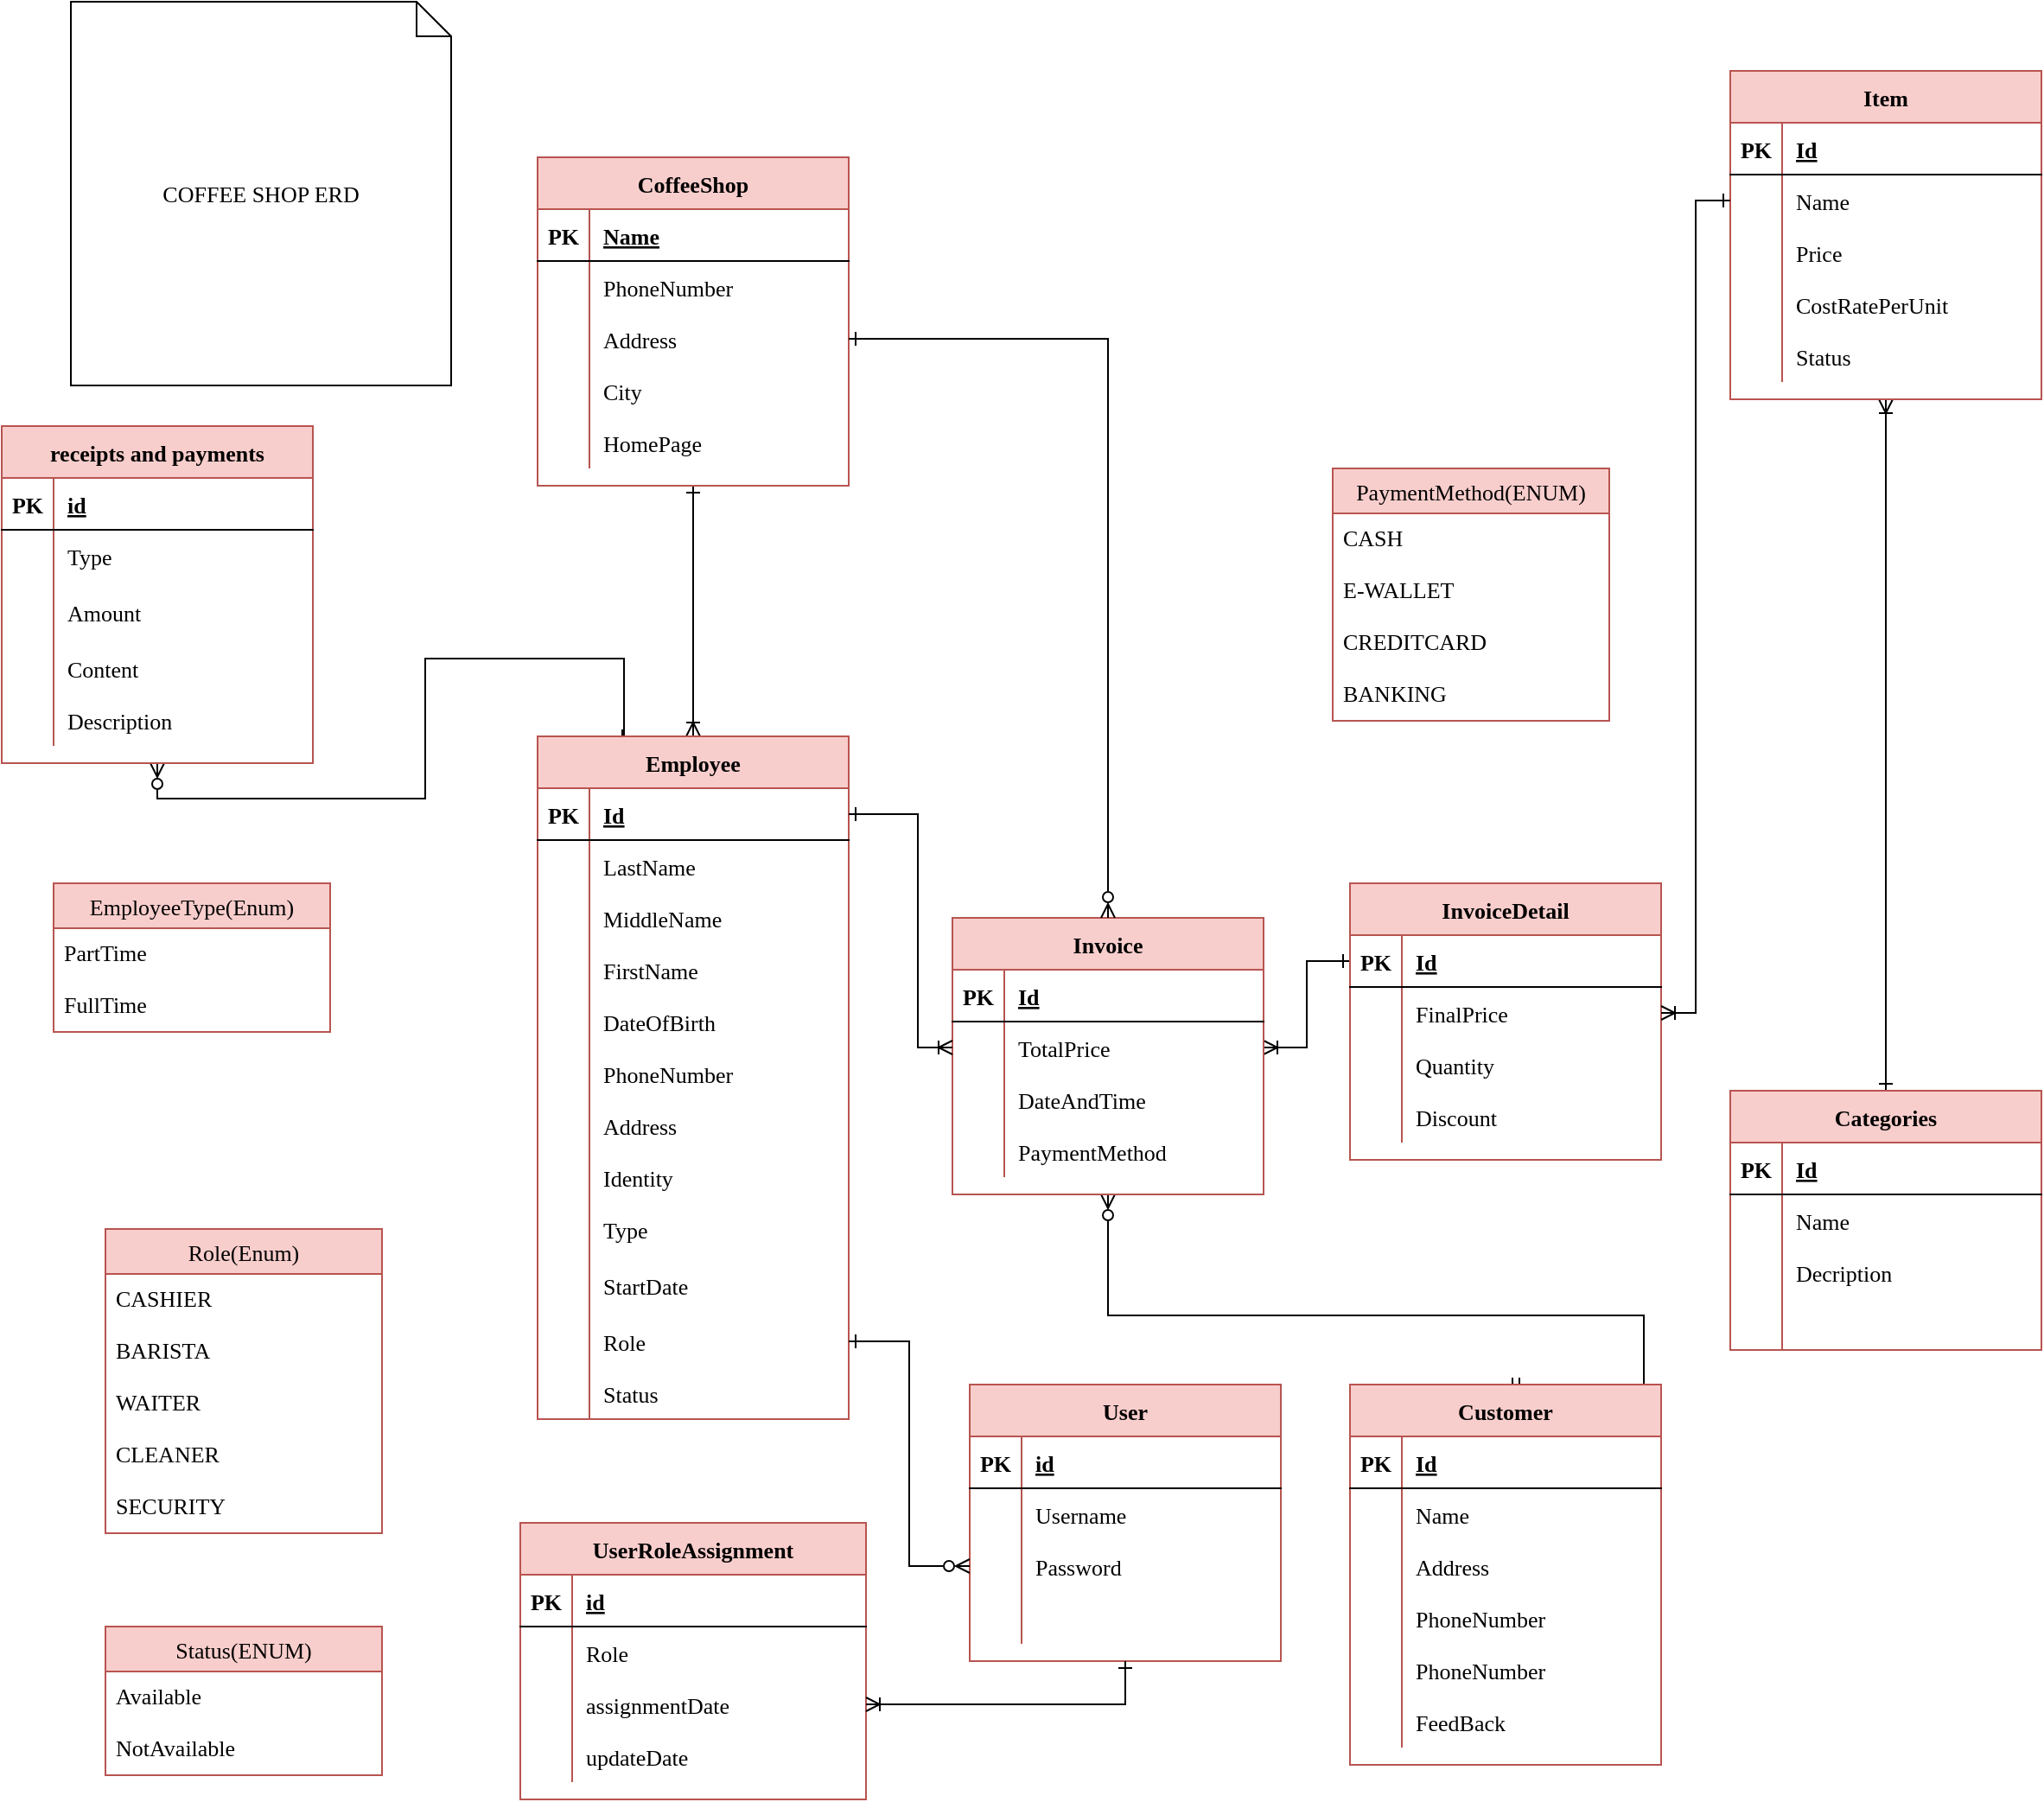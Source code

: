 <mxfile version="18.1.3" type="device"><diagram id="N6wgTk5U_IDgeU-iy5GD" name="Page-1"><mxGraphModel dx="2071" dy="791" grid="1" gridSize="10" guides="1" tooltips="1" connect="1" arrows="1" fold="1" page="1" pageScale="1" pageWidth="850" pageHeight="1100" math="0" shadow="0"><root><mxCell id="0"/><mxCell id="1" parent="0"/><mxCell id="0ik6AhMlrDR1tU_JkuX5-119" value="" style="edgeStyle=orthogonalEdgeStyle;rounded=0;orthogonalLoop=1;jettySize=auto;html=1;exitX=0.5;exitY=1;exitDx=0;exitDy=0;endArrow=ERoneToMany;endFill=0;startArrow=ERone;startFill=0;fontFamily=Comic Sans MS;fontSize=13;" parent="1" source="0ik6AhMlrDR1tU_JkuX5-1" target="0ik6AhMlrDR1tU_JkuX5-14" edge="1"><mxGeometry relative="1" as="geometry"/></mxCell><mxCell id="0ik6AhMlrDR1tU_JkuX5-1" value="CoffeeShop" style="shape=table;startSize=30;container=1;collapsible=1;childLayout=tableLayout;fixedRows=1;rowLines=0;fontStyle=1;align=center;resizeLast=1;fillColor=#f8cecc;strokeColor=#b85450;fontFamily=Comic Sans MS;fontSize=13;" parent="1" vertex="1"><mxGeometry x="290" y="110" width="180" height="190" as="geometry"/></mxCell><mxCell id="0ik6AhMlrDR1tU_JkuX5-2" value="" style="shape=tableRow;horizontal=0;startSize=0;swimlaneHead=0;swimlaneBody=0;fillColor=none;collapsible=0;dropTarget=0;points=[[0,0.5],[1,0.5]];portConstraint=eastwest;top=0;left=0;right=0;bottom=1;fontFamily=Comic Sans MS;fontSize=13;" parent="0ik6AhMlrDR1tU_JkuX5-1" vertex="1"><mxGeometry y="30" width="180" height="30" as="geometry"/></mxCell><mxCell id="0ik6AhMlrDR1tU_JkuX5-3" value="PK" style="shape=partialRectangle;connectable=0;fillColor=none;top=0;left=0;bottom=0;right=0;fontStyle=1;overflow=hidden;fontFamily=Comic Sans MS;fontSize=13;" parent="0ik6AhMlrDR1tU_JkuX5-2" vertex="1"><mxGeometry width="30" height="30" as="geometry"><mxRectangle width="30" height="30" as="alternateBounds"/></mxGeometry></mxCell><mxCell id="0ik6AhMlrDR1tU_JkuX5-4" value="Name" style="shape=partialRectangle;connectable=0;fillColor=none;top=0;left=0;bottom=0;right=0;align=left;spacingLeft=6;fontStyle=5;overflow=hidden;fontFamily=Comic Sans MS;fontSize=13;" parent="0ik6AhMlrDR1tU_JkuX5-2" vertex="1"><mxGeometry x="30" width="150" height="30" as="geometry"><mxRectangle width="150" height="30" as="alternateBounds"/></mxGeometry></mxCell><mxCell id="0ik6AhMlrDR1tU_JkuX5-5" value="" style="shape=tableRow;horizontal=0;startSize=0;swimlaneHead=0;swimlaneBody=0;fillColor=none;collapsible=0;dropTarget=0;points=[[0,0.5],[1,0.5]];portConstraint=eastwest;top=0;left=0;right=0;bottom=0;fontFamily=Comic Sans MS;fontSize=13;" parent="0ik6AhMlrDR1tU_JkuX5-1" vertex="1"><mxGeometry y="60" width="180" height="30" as="geometry"/></mxCell><mxCell id="0ik6AhMlrDR1tU_JkuX5-6" value="" style="shape=partialRectangle;connectable=0;fillColor=none;top=0;left=0;bottom=0;right=0;editable=1;overflow=hidden;fontFamily=Comic Sans MS;fontSize=13;" parent="0ik6AhMlrDR1tU_JkuX5-5" vertex="1"><mxGeometry width="30" height="30" as="geometry"><mxRectangle width="30" height="30" as="alternateBounds"/></mxGeometry></mxCell><mxCell id="0ik6AhMlrDR1tU_JkuX5-7" value="" style="shape=partialRectangle;connectable=0;fillColor=none;top=0;left=0;bottom=0;right=0;align=left;spacingLeft=6;overflow=hidden;fontFamily=Comic Sans MS;fontSize=13;" parent="0ik6AhMlrDR1tU_JkuX5-5" vertex="1"><mxGeometry x="30" width="150" height="30" as="geometry"><mxRectangle width="150" height="30" as="alternateBounds"/></mxGeometry></mxCell><mxCell id="0ik6AhMlrDR1tU_JkuX5-8" value="" style="shape=tableRow;horizontal=0;startSize=0;swimlaneHead=0;swimlaneBody=0;fillColor=none;collapsible=0;dropTarget=0;points=[[0,0.5],[1,0.5]];portConstraint=eastwest;top=0;left=0;right=0;bottom=0;fontFamily=Comic Sans MS;fontSize=13;" parent="0ik6AhMlrDR1tU_JkuX5-1" vertex="1"><mxGeometry y="90" width="180" height="30" as="geometry"/></mxCell><mxCell id="0ik6AhMlrDR1tU_JkuX5-9" value="" style="shape=partialRectangle;connectable=0;fillColor=none;top=0;left=0;bottom=0;right=0;editable=1;overflow=hidden;fontFamily=Comic Sans MS;fontSize=13;" parent="0ik6AhMlrDR1tU_JkuX5-8" vertex="1"><mxGeometry width="30" height="30" as="geometry"><mxRectangle width="30" height="30" as="alternateBounds"/></mxGeometry></mxCell><mxCell id="0ik6AhMlrDR1tU_JkuX5-10" value="Address" style="shape=partialRectangle;connectable=0;fillColor=none;top=0;left=0;bottom=0;right=0;align=left;spacingLeft=6;overflow=hidden;fontFamily=Comic Sans MS;fontSize=13;" parent="0ik6AhMlrDR1tU_JkuX5-8" vertex="1"><mxGeometry x="30" width="150" height="30" as="geometry"><mxRectangle width="150" height="30" as="alternateBounds"/></mxGeometry></mxCell><mxCell id="0ik6AhMlrDR1tU_JkuX5-11" value="" style="shape=tableRow;horizontal=0;startSize=0;swimlaneHead=0;swimlaneBody=0;fillColor=none;collapsible=0;dropTarget=0;points=[[0,0.5],[1,0.5]];portConstraint=eastwest;top=0;left=0;right=0;bottom=0;fontFamily=Comic Sans MS;fontSize=13;" parent="0ik6AhMlrDR1tU_JkuX5-1" vertex="1"><mxGeometry y="120" width="180" height="30" as="geometry"/></mxCell><mxCell id="0ik6AhMlrDR1tU_JkuX5-12" value="" style="shape=partialRectangle;connectable=0;fillColor=none;top=0;left=0;bottom=0;right=0;editable=1;overflow=hidden;fontFamily=Comic Sans MS;fontSize=13;" parent="0ik6AhMlrDR1tU_JkuX5-11" vertex="1"><mxGeometry width="30" height="30" as="geometry"><mxRectangle width="30" height="30" as="alternateBounds"/></mxGeometry></mxCell><mxCell id="0ik6AhMlrDR1tU_JkuX5-13" value="City" style="shape=partialRectangle;connectable=0;fillColor=none;top=0;left=0;bottom=0;right=0;align=left;spacingLeft=6;overflow=hidden;fontFamily=Comic Sans MS;fontSize=13;" parent="0ik6AhMlrDR1tU_JkuX5-11" vertex="1"><mxGeometry x="30" width="150" height="30" as="geometry"><mxRectangle width="150" height="30" as="alternateBounds"/></mxGeometry></mxCell><mxCell id="0ik6AhMlrDR1tU_JkuX5-279" value="" style="shape=tableRow;horizontal=0;startSize=0;swimlaneHead=0;swimlaneBody=0;fillColor=none;collapsible=0;dropTarget=0;points=[[0,0.5],[1,0.5]];portConstraint=eastwest;top=0;left=0;right=0;bottom=0;fontFamily=Comic Sans MS;fontSize=13;" parent="0ik6AhMlrDR1tU_JkuX5-1" vertex="1"><mxGeometry y="150" width="180" height="30" as="geometry"/></mxCell><mxCell id="0ik6AhMlrDR1tU_JkuX5-280" value="" style="shape=partialRectangle;connectable=0;fillColor=none;top=0;left=0;bottom=0;right=0;editable=1;overflow=hidden;fontFamily=Comic Sans MS;fontSize=13;" parent="0ik6AhMlrDR1tU_JkuX5-279" vertex="1"><mxGeometry width="30" height="30" as="geometry"><mxRectangle width="30" height="30" as="alternateBounds"/></mxGeometry></mxCell><mxCell id="0ik6AhMlrDR1tU_JkuX5-281" value="HomePage" style="shape=partialRectangle;connectable=0;fillColor=none;top=0;left=0;bottom=0;right=0;align=left;spacingLeft=6;overflow=hidden;fontFamily=Comic Sans MS;fontSize=13;" parent="0ik6AhMlrDR1tU_JkuX5-279" vertex="1"><mxGeometry x="30" width="150" height="30" as="geometry"><mxRectangle width="150" height="30" as="alternateBounds"/></mxGeometry></mxCell><mxCell id="NEWWtH95oSSa8paHurd--14" style="edgeStyle=orthogonalEdgeStyle;rounded=0;orthogonalLoop=1;jettySize=auto;html=1;exitX=0.25;exitY=0;exitDx=0;exitDy=0;entryX=0.5;entryY=1;entryDx=0;entryDy=0;endArrow=ERzeroToMany;endFill=0;startArrow=ERone;startFill=0;fontFamily=Comic Sans MS;fontSize=13;" parent="1" source="0ik6AhMlrDR1tU_JkuX5-14" target="NEWWtH95oSSa8paHurd--1" edge="1"><mxGeometry relative="1" as="geometry"><mxPoint x="650" y="300" as="targetPoint"/><Array as="points"><mxPoint x="340" y="445"/><mxPoint x="340" y="400"/><mxPoint x="225" y="400"/><mxPoint x="225" y="481"/><mxPoint x="70" y="481"/></Array></mxGeometry></mxCell><mxCell id="0ik6AhMlrDR1tU_JkuX5-14" value="Employee" style="shape=table;startSize=30;container=1;collapsible=1;childLayout=tableLayout;fixedRows=1;rowLines=0;fontStyle=1;align=center;resizeLast=1;fillColor=#f8cecc;strokeColor=#b85450;fontFamily=Comic Sans MS;fontSize=13;" parent="1" vertex="1"><mxGeometry x="290" y="445" width="180" height="395" as="geometry"/></mxCell><mxCell id="0ik6AhMlrDR1tU_JkuX5-15" value="" style="shape=tableRow;horizontal=0;startSize=0;swimlaneHead=0;swimlaneBody=0;fillColor=none;collapsible=0;dropTarget=0;points=[[0,0.5],[1,0.5]];portConstraint=eastwest;top=0;left=0;right=0;bottom=1;fontFamily=Comic Sans MS;fontSize=13;" parent="0ik6AhMlrDR1tU_JkuX5-14" vertex="1"><mxGeometry y="30" width="180" height="30" as="geometry"/></mxCell><mxCell id="0ik6AhMlrDR1tU_JkuX5-16" value="PK" style="shape=partialRectangle;connectable=0;fillColor=none;top=0;left=0;bottom=0;right=0;fontStyle=1;overflow=hidden;fontFamily=Comic Sans MS;fontSize=13;" parent="0ik6AhMlrDR1tU_JkuX5-15" vertex="1"><mxGeometry width="30" height="30" as="geometry"><mxRectangle width="30" height="30" as="alternateBounds"/></mxGeometry></mxCell><mxCell id="0ik6AhMlrDR1tU_JkuX5-17" value="Id" style="shape=partialRectangle;connectable=0;fillColor=none;top=0;left=0;bottom=0;right=0;align=left;spacingLeft=6;fontStyle=5;overflow=hidden;fontFamily=Comic Sans MS;fontSize=13;" parent="0ik6AhMlrDR1tU_JkuX5-15" vertex="1"><mxGeometry x="30" width="150" height="30" as="geometry"><mxRectangle width="150" height="30" as="alternateBounds"/></mxGeometry></mxCell><mxCell id="0ik6AhMlrDR1tU_JkuX5-18" value="" style="shape=tableRow;horizontal=0;startSize=0;swimlaneHead=0;swimlaneBody=0;fillColor=none;collapsible=0;dropTarget=0;points=[[0,0.5],[1,0.5]];portConstraint=eastwest;top=0;left=0;right=0;bottom=0;fontFamily=Comic Sans MS;fontSize=13;" parent="0ik6AhMlrDR1tU_JkuX5-14" vertex="1"><mxGeometry y="60" width="180" height="30" as="geometry"/></mxCell><mxCell id="0ik6AhMlrDR1tU_JkuX5-19" value="" style="shape=partialRectangle;connectable=0;fillColor=none;top=0;left=0;bottom=0;right=0;editable=1;overflow=hidden;fontFamily=Comic Sans MS;fontSize=13;" parent="0ik6AhMlrDR1tU_JkuX5-18" vertex="1"><mxGeometry width="30" height="30" as="geometry"><mxRectangle width="30" height="30" as="alternateBounds"/></mxGeometry></mxCell><mxCell id="0ik6AhMlrDR1tU_JkuX5-20" value="LastName" style="shape=partialRectangle;connectable=0;fillColor=none;top=0;left=0;bottom=0;right=0;align=left;spacingLeft=6;overflow=hidden;fontFamily=Comic Sans MS;fontSize=13;" parent="0ik6AhMlrDR1tU_JkuX5-18" vertex="1"><mxGeometry x="30" width="150" height="30" as="geometry"><mxRectangle width="150" height="30" as="alternateBounds"/></mxGeometry></mxCell><mxCell id="0ik6AhMlrDR1tU_JkuX5-21" value="" style="shape=tableRow;horizontal=0;startSize=0;swimlaneHead=0;swimlaneBody=0;fillColor=none;collapsible=0;dropTarget=0;points=[[0,0.5],[1,0.5]];portConstraint=eastwest;top=0;left=0;right=0;bottom=0;fontFamily=Comic Sans MS;fontSize=13;" parent="0ik6AhMlrDR1tU_JkuX5-14" vertex="1"><mxGeometry y="90" width="180" height="30" as="geometry"/></mxCell><mxCell id="0ik6AhMlrDR1tU_JkuX5-22" value="" style="shape=partialRectangle;connectable=0;fillColor=none;top=0;left=0;bottom=0;right=0;editable=1;overflow=hidden;fontFamily=Comic Sans MS;fontSize=13;" parent="0ik6AhMlrDR1tU_JkuX5-21" vertex="1"><mxGeometry width="30" height="30" as="geometry"><mxRectangle width="30" height="30" as="alternateBounds"/></mxGeometry></mxCell><mxCell id="0ik6AhMlrDR1tU_JkuX5-23" value="MiddleName" style="shape=partialRectangle;connectable=0;fillColor=none;top=0;left=0;bottom=0;right=0;align=left;spacingLeft=6;overflow=hidden;fontFamily=Comic Sans MS;fontSize=13;" parent="0ik6AhMlrDR1tU_JkuX5-21" vertex="1"><mxGeometry x="30" width="150" height="30" as="geometry"><mxRectangle width="150" height="30" as="alternateBounds"/></mxGeometry></mxCell><mxCell id="0ik6AhMlrDR1tU_JkuX5-24" value="" style="shape=tableRow;horizontal=0;startSize=0;swimlaneHead=0;swimlaneBody=0;fillColor=none;collapsible=0;dropTarget=0;points=[[0,0.5],[1,0.5]];portConstraint=eastwest;top=0;left=0;right=0;bottom=0;fontFamily=Comic Sans MS;fontSize=13;" parent="0ik6AhMlrDR1tU_JkuX5-14" vertex="1"><mxGeometry y="120" width="180" height="30" as="geometry"/></mxCell><mxCell id="0ik6AhMlrDR1tU_JkuX5-25" value="" style="shape=partialRectangle;connectable=0;fillColor=none;top=0;left=0;bottom=0;right=0;editable=1;overflow=hidden;fontFamily=Comic Sans MS;fontSize=13;" parent="0ik6AhMlrDR1tU_JkuX5-24" vertex="1"><mxGeometry width="30" height="30" as="geometry"><mxRectangle width="30" height="30" as="alternateBounds"/></mxGeometry></mxCell><mxCell id="0ik6AhMlrDR1tU_JkuX5-26" value="FirstName" style="shape=partialRectangle;connectable=0;fillColor=none;top=0;left=0;bottom=0;right=0;align=left;spacingLeft=6;overflow=hidden;fontFamily=Comic Sans MS;fontSize=13;" parent="0ik6AhMlrDR1tU_JkuX5-24" vertex="1"><mxGeometry x="30" width="150" height="30" as="geometry"><mxRectangle width="150" height="30" as="alternateBounds"/></mxGeometry></mxCell><mxCell id="zr-FWxYQImoOya2qVtSL-103" value="" style="shape=tableRow;horizontal=0;startSize=0;swimlaneHead=0;swimlaneBody=0;fillColor=none;collapsible=0;dropTarget=0;points=[[0,0.5],[1,0.5]];portConstraint=eastwest;top=0;left=0;right=0;bottom=0;fontFamily=Comic Sans MS;fontSize=13;" parent="0ik6AhMlrDR1tU_JkuX5-14" vertex="1"><mxGeometry y="150" width="180" height="30" as="geometry"/></mxCell><mxCell id="zr-FWxYQImoOya2qVtSL-104" value="" style="shape=partialRectangle;connectable=0;fillColor=none;top=0;left=0;bottom=0;right=0;editable=1;overflow=hidden;fontFamily=Comic Sans MS;fontSize=13;" parent="zr-FWxYQImoOya2qVtSL-103" vertex="1"><mxGeometry width="30" height="30" as="geometry"><mxRectangle width="30" height="30" as="alternateBounds"/></mxGeometry></mxCell><mxCell id="zr-FWxYQImoOya2qVtSL-105" value="DateOfBirth" style="shape=partialRectangle;connectable=0;fillColor=none;top=0;left=0;bottom=0;right=0;align=left;spacingLeft=6;overflow=hidden;fontFamily=Comic Sans MS;fontSize=13;" parent="zr-FWxYQImoOya2qVtSL-103" vertex="1"><mxGeometry x="30" width="150" height="30" as="geometry"><mxRectangle width="150" height="30" as="alternateBounds"/></mxGeometry></mxCell><mxCell id="0ik6AhMlrDR1tU_JkuX5-255" value="" style="shape=tableRow;horizontal=0;startSize=0;swimlaneHead=0;swimlaneBody=0;fillColor=none;collapsible=0;dropTarget=0;points=[[0,0.5],[1,0.5]];portConstraint=eastwest;top=0;left=0;right=0;bottom=0;fontFamily=Comic Sans MS;fontSize=13;" parent="0ik6AhMlrDR1tU_JkuX5-14" vertex="1"><mxGeometry y="180" width="180" height="30" as="geometry"/></mxCell><mxCell id="0ik6AhMlrDR1tU_JkuX5-256" value="" style="shape=partialRectangle;connectable=0;fillColor=none;top=0;left=0;bottom=0;right=0;editable=1;overflow=hidden;fontFamily=Comic Sans MS;fontSize=13;" parent="0ik6AhMlrDR1tU_JkuX5-255" vertex="1"><mxGeometry width="30" height="30" as="geometry"><mxRectangle width="30" height="30" as="alternateBounds"/></mxGeometry></mxCell><mxCell id="0ik6AhMlrDR1tU_JkuX5-257" value="PhoneNumber" style="shape=partialRectangle;connectable=0;fillColor=none;top=0;left=0;bottom=0;right=0;align=left;spacingLeft=6;overflow=hidden;fontFamily=Comic Sans MS;fontSize=13;" parent="0ik6AhMlrDR1tU_JkuX5-255" vertex="1"><mxGeometry x="30" width="150" height="30" as="geometry"><mxRectangle width="150" height="30" as="alternateBounds"/></mxGeometry></mxCell><mxCell id="0ik6AhMlrDR1tU_JkuX5-258" value="" style="shape=tableRow;horizontal=0;startSize=0;swimlaneHead=0;swimlaneBody=0;fillColor=none;collapsible=0;dropTarget=0;points=[[0,0.5],[1,0.5]];portConstraint=eastwest;top=0;left=0;right=0;bottom=0;fontFamily=Comic Sans MS;fontSize=13;" parent="0ik6AhMlrDR1tU_JkuX5-14" vertex="1"><mxGeometry y="210" width="180" height="30" as="geometry"/></mxCell><mxCell id="0ik6AhMlrDR1tU_JkuX5-259" value="" style="shape=partialRectangle;connectable=0;fillColor=none;top=0;left=0;bottom=0;right=0;editable=1;overflow=hidden;fontFamily=Comic Sans MS;fontSize=13;" parent="0ik6AhMlrDR1tU_JkuX5-258" vertex="1"><mxGeometry width="30" height="30" as="geometry"><mxRectangle width="30" height="30" as="alternateBounds"/></mxGeometry></mxCell><mxCell id="0ik6AhMlrDR1tU_JkuX5-260" value="Address" style="shape=partialRectangle;connectable=0;fillColor=none;top=0;left=0;bottom=0;right=0;align=left;spacingLeft=6;overflow=hidden;fontFamily=Comic Sans MS;fontSize=13;" parent="0ik6AhMlrDR1tU_JkuX5-258" vertex="1"><mxGeometry x="30" width="150" height="30" as="geometry"><mxRectangle width="150" height="30" as="alternateBounds"/></mxGeometry></mxCell><mxCell id="0ik6AhMlrDR1tU_JkuX5-261" value="" style="shape=tableRow;horizontal=0;startSize=0;swimlaneHead=0;swimlaneBody=0;fillColor=none;collapsible=0;dropTarget=0;points=[[0,0.5],[1,0.5]];portConstraint=eastwest;top=0;left=0;right=0;bottom=0;fontFamily=Comic Sans MS;fontSize=13;" parent="0ik6AhMlrDR1tU_JkuX5-14" vertex="1"><mxGeometry y="240" width="180" height="30" as="geometry"/></mxCell><mxCell id="0ik6AhMlrDR1tU_JkuX5-262" value="" style="shape=partialRectangle;connectable=0;fillColor=none;top=0;left=0;bottom=0;right=0;editable=1;overflow=hidden;fontFamily=Comic Sans MS;fontSize=13;" parent="0ik6AhMlrDR1tU_JkuX5-261" vertex="1"><mxGeometry width="30" height="30" as="geometry"><mxRectangle width="30" height="30" as="alternateBounds"/></mxGeometry></mxCell><mxCell id="0ik6AhMlrDR1tU_JkuX5-263" value="Identity" style="shape=partialRectangle;connectable=0;fillColor=none;top=0;left=0;bottom=0;right=0;align=left;spacingLeft=6;overflow=hidden;fontFamily=Comic Sans MS;fontSize=13;" parent="0ik6AhMlrDR1tU_JkuX5-261" vertex="1"><mxGeometry x="30" width="150" height="30" as="geometry"><mxRectangle width="150" height="30" as="alternateBounds"/></mxGeometry></mxCell><mxCell id="0ik6AhMlrDR1tU_JkuX5-264" value="" style="shape=tableRow;horizontal=0;startSize=0;swimlaneHead=0;swimlaneBody=0;fillColor=none;collapsible=0;dropTarget=0;points=[[0,0.5],[1,0.5]];portConstraint=eastwest;top=0;left=0;right=0;bottom=0;fontFamily=Comic Sans MS;fontSize=13;" parent="0ik6AhMlrDR1tU_JkuX5-14" vertex="1"><mxGeometry y="270" width="180" height="30" as="geometry"/></mxCell><mxCell id="0ik6AhMlrDR1tU_JkuX5-265" value="" style="shape=partialRectangle;connectable=0;fillColor=none;top=0;left=0;bottom=0;right=0;editable=1;overflow=hidden;fontFamily=Comic Sans MS;fontSize=13;" parent="0ik6AhMlrDR1tU_JkuX5-264" vertex="1"><mxGeometry width="30" height="30" as="geometry"><mxRectangle width="30" height="30" as="alternateBounds"/></mxGeometry></mxCell><mxCell id="0ik6AhMlrDR1tU_JkuX5-266" value="Type" style="shape=partialRectangle;connectable=0;fillColor=none;top=0;left=0;bottom=0;right=0;align=left;spacingLeft=6;overflow=hidden;fontFamily=Comic Sans MS;fontSize=13;" parent="0ik6AhMlrDR1tU_JkuX5-264" vertex="1"><mxGeometry x="30" width="150" height="30" as="geometry"><mxRectangle width="150" height="30" as="alternateBounds"/></mxGeometry></mxCell><mxCell id="zr-FWxYQImoOya2qVtSL-106" value="" style="shape=tableRow;horizontal=0;startSize=0;swimlaneHead=0;swimlaneBody=0;fillColor=none;collapsible=0;dropTarget=0;points=[[0,0.5],[1,0.5]];portConstraint=eastwest;top=0;left=0;right=0;bottom=0;fontFamily=Comic Sans MS;fontSize=13;" parent="0ik6AhMlrDR1tU_JkuX5-14" vertex="1"><mxGeometry y="300" width="180" height="35" as="geometry"/></mxCell><mxCell id="zr-FWxYQImoOya2qVtSL-107" value="" style="shape=partialRectangle;connectable=0;fillColor=none;top=0;left=0;bottom=0;right=0;editable=1;overflow=hidden;fontFamily=Comic Sans MS;fontSize=13;" parent="zr-FWxYQImoOya2qVtSL-106" vertex="1"><mxGeometry width="30" height="35" as="geometry"><mxRectangle width="30" height="35" as="alternateBounds"/></mxGeometry></mxCell><mxCell id="zr-FWxYQImoOya2qVtSL-108" value="StartDate" style="shape=partialRectangle;connectable=0;fillColor=none;top=0;left=0;bottom=0;right=0;align=left;spacingLeft=6;overflow=hidden;fontFamily=Comic Sans MS;fontSize=13;" parent="zr-FWxYQImoOya2qVtSL-106" vertex="1"><mxGeometry x="30" width="150" height="35" as="geometry"><mxRectangle width="150" height="35" as="alternateBounds"/></mxGeometry></mxCell><mxCell id="2j3mAr7dvC5ASI4nY-Wq-60" value="" style="shape=tableRow;horizontal=0;startSize=0;swimlaneHead=0;swimlaneBody=0;fillColor=none;collapsible=0;dropTarget=0;points=[[0,0.5],[1,0.5]];portConstraint=eastwest;top=0;left=0;right=0;bottom=0;fontFamily=Comic Sans MS;fontSize=13;" parent="0ik6AhMlrDR1tU_JkuX5-14" vertex="1"><mxGeometry y="335" width="180" height="30" as="geometry"/></mxCell><mxCell id="2j3mAr7dvC5ASI4nY-Wq-61" value="" style="shape=partialRectangle;connectable=0;fillColor=none;top=0;left=0;bottom=0;right=0;editable=1;overflow=hidden;fontFamily=Comic Sans MS;fontSize=13;" parent="2j3mAr7dvC5ASI4nY-Wq-60" vertex="1"><mxGeometry width="30" height="30" as="geometry"><mxRectangle width="30" height="30" as="alternateBounds"/></mxGeometry></mxCell><mxCell id="2j3mAr7dvC5ASI4nY-Wq-62" value="Role" style="shape=partialRectangle;connectable=0;fillColor=none;top=0;left=0;bottom=0;right=0;align=left;spacingLeft=6;overflow=hidden;fontFamily=Comic Sans MS;fontSize=13;" parent="2j3mAr7dvC5ASI4nY-Wq-60" vertex="1"><mxGeometry x="30" width="150" height="30" as="geometry"><mxRectangle width="150" height="30" as="alternateBounds"/></mxGeometry></mxCell><mxCell id="2j3mAr7dvC5ASI4nY-Wq-63" value="" style="shape=tableRow;horizontal=0;startSize=0;swimlaneHead=0;swimlaneBody=0;fillColor=none;collapsible=0;dropTarget=0;points=[[0,0.5],[1,0.5]];portConstraint=eastwest;top=0;left=0;right=0;bottom=0;fontFamily=Comic Sans MS;fontSize=13;" parent="0ik6AhMlrDR1tU_JkuX5-14" vertex="1"><mxGeometry y="365" width="180" height="30" as="geometry"/></mxCell><mxCell id="2j3mAr7dvC5ASI4nY-Wq-64" value="" style="shape=partialRectangle;connectable=0;fillColor=none;top=0;left=0;bottom=0;right=0;editable=1;overflow=hidden;fontFamily=Comic Sans MS;fontSize=13;" parent="2j3mAr7dvC5ASI4nY-Wq-63" vertex="1"><mxGeometry width="30" height="30" as="geometry"><mxRectangle width="30" height="30" as="alternateBounds"/></mxGeometry></mxCell><mxCell id="2j3mAr7dvC5ASI4nY-Wq-65" value="Status" style="shape=partialRectangle;connectable=0;fillColor=none;top=0;left=0;bottom=0;right=0;align=left;spacingLeft=6;overflow=hidden;fontFamily=Comic Sans MS;fontSize=13;" parent="2j3mAr7dvC5ASI4nY-Wq-63" vertex="1"><mxGeometry x="30" width="150" height="30" as="geometry"><mxRectangle width="150" height="30" as="alternateBounds"/></mxGeometry></mxCell><mxCell id="0ik6AhMlrDR1tU_JkuX5-81" style="edgeStyle=orthogonalEdgeStyle;rounded=0;orthogonalLoop=1;jettySize=auto;html=1;entryX=0.5;entryY=1;entryDx=0;entryDy=0;endArrow=ERzeroToMany;endFill=0;startArrow=ERmandOne;startFill=0;exitX=0.5;exitY=0;exitDx=0;exitDy=0;fontFamily=Comic Sans MS;fontSize=13;" parent="1" source="0ik6AhMlrDR1tU_JkuX5-27" target="0ik6AhMlrDR1tU_JkuX5-135" edge="1"><mxGeometry relative="1" as="geometry"><mxPoint x="940" y="840" as="sourcePoint"/><Array as="points"><mxPoint x="930" y="780"/><mxPoint x="620" y="780"/></Array><mxPoint x="940" y="570" as="targetPoint"/></mxGeometry></mxCell><mxCell id="0ik6AhMlrDR1tU_JkuX5-27" value="Customer" style="shape=table;startSize=30;container=1;collapsible=1;childLayout=tableLayout;fixedRows=1;rowLines=0;fontStyle=1;align=center;resizeLast=1;fillColor=#f8cecc;strokeColor=#b85450;fontFamily=Comic Sans MS;fontSize=13;" parent="1" vertex="1"><mxGeometry x="760" y="820" width="180" height="220" as="geometry"/></mxCell><mxCell id="0ik6AhMlrDR1tU_JkuX5-28" value="" style="shape=tableRow;horizontal=0;startSize=0;swimlaneHead=0;swimlaneBody=0;fillColor=none;collapsible=0;dropTarget=0;points=[[0,0.5],[1,0.5]];portConstraint=eastwest;top=0;left=0;right=0;bottom=1;fontFamily=Comic Sans MS;fontSize=13;" parent="0ik6AhMlrDR1tU_JkuX5-27" vertex="1"><mxGeometry y="30" width="180" height="30" as="geometry"/></mxCell><mxCell id="0ik6AhMlrDR1tU_JkuX5-29" value="PK" style="shape=partialRectangle;connectable=0;fillColor=none;top=0;left=0;bottom=0;right=0;fontStyle=1;overflow=hidden;fontFamily=Comic Sans MS;fontSize=13;" parent="0ik6AhMlrDR1tU_JkuX5-28" vertex="1"><mxGeometry width="30" height="30" as="geometry"><mxRectangle width="30" height="30" as="alternateBounds"/></mxGeometry></mxCell><mxCell id="0ik6AhMlrDR1tU_JkuX5-30" value="Id" style="shape=partialRectangle;connectable=0;fillColor=none;top=0;left=0;bottom=0;right=0;align=left;spacingLeft=6;fontStyle=5;overflow=hidden;fontFamily=Comic Sans MS;fontSize=13;" parent="0ik6AhMlrDR1tU_JkuX5-28" vertex="1"><mxGeometry x="30" width="150" height="30" as="geometry"><mxRectangle width="150" height="30" as="alternateBounds"/></mxGeometry></mxCell><mxCell id="0ik6AhMlrDR1tU_JkuX5-31" value="" style="shape=tableRow;horizontal=0;startSize=0;swimlaneHead=0;swimlaneBody=0;fillColor=none;collapsible=0;dropTarget=0;points=[[0,0.5],[1,0.5]];portConstraint=eastwest;top=0;left=0;right=0;bottom=0;fontFamily=Comic Sans MS;fontSize=13;" parent="0ik6AhMlrDR1tU_JkuX5-27" vertex="1"><mxGeometry y="60" width="180" height="30" as="geometry"/></mxCell><mxCell id="0ik6AhMlrDR1tU_JkuX5-32" value="" style="shape=partialRectangle;connectable=0;fillColor=none;top=0;left=0;bottom=0;right=0;editable=1;overflow=hidden;fontFamily=Comic Sans MS;fontSize=13;" parent="0ik6AhMlrDR1tU_JkuX5-31" vertex="1"><mxGeometry width="30" height="30" as="geometry"><mxRectangle width="30" height="30" as="alternateBounds"/></mxGeometry></mxCell><mxCell id="0ik6AhMlrDR1tU_JkuX5-33" value="Name" style="shape=partialRectangle;connectable=0;fillColor=none;top=0;left=0;bottom=0;right=0;align=left;spacingLeft=6;overflow=hidden;fontFamily=Comic Sans MS;fontSize=13;" parent="0ik6AhMlrDR1tU_JkuX5-31" vertex="1"><mxGeometry x="30" width="150" height="30" as="geometry"><mxRectangle width="150" height="30" as="alternateBounds"/></mxGeometry></mxCell><mxCell id="0ik6AhMlrDR1tU_JkuX5-34" value="" style="shape=tableRow;horizontal=0;startSize=0;swimlaneHead=0;swimlaneBody=0;fillColor=none;collapsible=0;dropTarget=0;points=[[0,0.5],[1,0.5]];portConstraint=eastwest;top=0;left=0;right=0;bottom=0;fontFamily=Comic Sans MS;fontSize=13;" parent="0ik6AhMlrDR1tU_JkuX5-27" vertex="1"><mxGeometry y="90" width="180" height="30" as="geometry"/></mxCell><mxCell id="0ik6AhMlrDR1tU_JkuX5-35" value="" style="shape=partialRectangle;connectable=0;fillColor=none;top=0;left=0;bottom=0;right=0;editable=1;overflow=hidden;fontFamily=Comic Sans MS;fontSize=13;" parent="0ik6AhMlrDR1tU_JkuX5-34" vertex="1"><mxGeometry width="30" height="30" as="geometry"><mxRectangle width="30" height="30" as="alternateBounds"/></mxGeometry></mxCell><mxCell id="0ik6AhMlrDR1tU_JkuX5-36" value="Address" style="shape=partialRectangle;connectable=0;fillColor=none;top=0;left=0;bottom=0;right=0;align=left;spacingLeft=6;overflow=hidden;fontFamily=Comic Sans MS;fontSize=13;" parent="0ik6AhMlrDR1tU_JkuX5-34" vertex="1"><mxGeometry x="30" width="150" height="30" as="geometry"><mxRectangle width="150" height="30" as="alternateBounds"/></mxGeometry></mxCell><mxCell id="0ik6AhMlrDR1tU_JkuX5-37" value="" style="shape=tableRow;horizontal=0;startSize=0;swimlaneHead=0;swimlaneBody=0;fillColor=none;collapsible=0;dropTarget=0;points=[[0,0.5],[1,0.5]];portConstraint=eastwest;top=0;left=0;right=0;bottom=0;fontFamily=Comic Sans MS;fontSize=13;" parent="0ik6AhMlrDR1tU_JkuX5-27" vertex="1"><mxGeometry y="120" width="180" height="30" as="geometry"/></mxCell><mxCell id="0ik6AhMlrDR1tU_JkuX5-38" value="" style="shape=partialRectangle;connectable=0;fillColor=none;top=0;left=0;bottom=0;right=0;editable=1;overflow=hidden;fontFamily=Comic Sans MS;fontSize=13;" parent="0ik6AhMlrDR1tU_JkuX5-37" vertex="1"><mxGeometry width="30" height="30" as="geometry"><mxRectangle width="30" height="30" as="alternateBounds"/></mxGeometry></mxCell><mxCell id="0ik6AhMlrDR1tU_JkuX5-39" value="PhoneNumber" style="shape=partialRectangle;connectable=0;fillColor=none;top=0;left=0;bottom=0;right=0;align=left;spacingLeft=6;overflow=hidden;fontFamily=Comic Sans MS;fontSize=13;" parent="0ik6AhMlrDR1tU_JkuX5-37" vertex="1"><mxGeometry x="30" width="150" height="30" as="geometry"><mxRectangle width="150" height="30" as="alternateBounds"/></mxGeometry></mxCell><mxCell id="0ik6AhMlrDR1tU_JkuX5-274" value="" style="shape=tableRow;horizontal=0;startSize=0;swimlaneHead=0;swimlaneBody=0;fillColor=none;collapsible=0;dropTarget=0;points=[[0,0.5],[1,0.5]];portConstraint=eastwest;top=0;left=0;right=0;bottom=0;fontFamily=Comic Sans MS;fontSize=13;" parent="0ik6AhMlrDR1tU_JkuX5-27" vertex="1"><mxGeometry y="150" width="180" height="30" as="geometry"/></mxCell><mxCell id="0ik6AhMlrDR1tU_JkuX5-275" value="" style="shape=partialRectangle;connectable=0;fillColor=none;top=0;left=0;bottom=0;right=0;editable=1;overflow=hidden;fontFamily=Comic Sans MS;fontSize=13;" parent="0ik6AhMlrDR1tU_JkuX5-274" vertex="1"><mxGeometry width="30" height="30" as="geometry"><mxRectangle width="30" height="30" as="alternateBounds"/></mxGeometry></mxCell><mxCell id="0ik6AhMlrDR1tU_JkuX5-276" value="PhoneNumber" style="shape=partialRectangle;connectable=0;fillColor=none;top=0;left=0;bottom=0;right=0;align=left;spacingLeft=6;overflow=hidden;fontFamily=Comic Sans MS;fontSize=13;" parent="0ik6AhMlrDR1tU_JkuX5-274" vertex="1"><mxGeometry x="30" width="150" height="30" as="geometry"><mxRectangle width="150" height="30" as="alternateBounds"/></mxGeometry></mxCell><mxCell id="xgCqNkx-CxD6oiDSYdy2-1" value="" style="shape=tableRow;horizontal=0;startSize=0;swimlaneHead=0;swimlaneBody=0;fillColor=none;collapsible=0;dropTarget=0;points=[[0,0.5],[1,0.5]];portConstraint=eastwest;top=0;left=0;right=0;bottom=0;fontFamily=Comic Sans MS;fontSize=13;" parent="0ik6AhMlrDR1tU_JkuX5-27" vertex="1"><mxGeometry y="180" width="180" height="30" as="geometry"/></mxCell><mxCell id="xgCqNkx-CxD6oiDSYdy2-2" value="" style="shape=partialRectangle;connectable=0;fillColor=none;top=0;left=0;bottom=0;right=0;editable=1;overflow=hidden;fontFamily=Comic Sans MS;fontSize=13;" parent="xgCqNkx-CxD6oiDSYdy2-1" vertex="1"><mxGeometry width="30" height="30" as="geometry"><mxRectangle width="30" height="30" as="alternateBounds"/></mxGeometry></mxCell><mxCell id="xgCqNkx-CxD6oiDSYdy2-3" value="FeedBack" style="shape=partialRectangle;connectable=0;fillColor=none;top=0;left=0;bottom=0;right=0;align=left;spacingLeft=6;overflow=hidden;fontFamily=Comic Sans MS;fontSize=13;" parent="xgCqNkx-CxD6oiDSYdy2-1" vertex="1"><mxGeometry x="30" width="150" height="30" as="geometry"><mxRectangle width="150" height="30" as="alternateBounds"/></mxGeometry></mxCell><mxCell id="zr-FWxYQImoOya2qVtSL-86" style="edgeStyle=orthogonalEdgeStyle;rounded=0;orthogonalLoop=1;jettySize=auto;html=1;exitX=0.5;exitY=1;exitDx=0;exitDy=0;startArrow=ERoneToMany;startFill=0;endArrow=ERone;endFill=0;fontFamily=Comic Sans MS;entryX=0.5;entryY=0;entryDx=0;entryDy=0;fontSize=13;" parent="1" source="0ik6AhMlrDR1tU_JkuX5-102" target="zr-FWxYQImoOya2qVtSL-87" edge="1"><mxGeometry relative="1" as="geometry"><mxPoint x="1599.632" y="920" as="targetPoint"/></mxGeometry></mxCell><mxCell id="0ik6AhMlrDR1tU_JkuX5-102" value="Item" style="shape=table;startSize=30;container=1;collapsible=1;childLayout=tableLayout;fixedRows=1;rowLines=0;fontStyle=1;align=center;resizeLast=1;fillColor=#f8cecc;strokeColor=#b85450;fontFamily=Comic Sans MS;fontSize=13;" parent="1" vertex="1"><mxGeometry x="980" y="60" width="180" height="190.0" as="geometry"/></mxCell><mxCell id="0ik6AhMlrDR1tU_JkuX5-103" value="" style="shape=tableRow;horizontal=0;startSize=0;swimlaneHead=0;swimlaneBody=0;fillColor=none;collapsible=0;dropTarget=0;points=[[0,0.5],[1,0.5]];portConstraint=eastwest;top=0;left=0;right=0;bottom=1;fontFamily=Comic Sans MS;fontSize=13;" parent="0ik6AhMlrDR1tU_JkuX5-102" vertex="1"><mxGeometry y="30" width="180" height="30" as="geometry"/></mxCell><mxCell id="0ik6AhMlrDR1tU_JkuX5-104" value="PK" style="shape=partialRectangle;connectable=0;fillColor=none;top=0;left=0;bottom=0;right=0;fontStyle=1;overflow=hidden;fontFamily=Comic Sans MS;fontSize=13;" parent="0ik6AhMlrDR1tU_JkuX5-103" vertex="1"><mxGeometry width="30" height="30" as="geometry"><mxRectangle width="30" height="30" as="alternateBounds"/></mxGeometry></mxCell><mxCell id="0ik6AhMlrDR1tU_JkuX5-105" value="Id" style="shape=partialRectangle;connectable=0;fillColor=none;top=0;left=0;bottom=0;right=0;align=left;spacingLeft=6;fontStyle=5;overflow=hidden;fontFamily=Comic Sans MS;fontSize=13;" parent="0ik6AhMlrDR1tU_JkuX5-103" vertex="1"><mxGeometry x="30" width="150" height="30" as="geometry"><mxRectangle width="150" height="30" as="alternateBounds"/></mxGeometry></mxCell><mxCell id="0ik6AhMlrDR1tU_JkuX5-106" value="" style="shape=tableRow;horizontal=0;startSize=0;swimlaneHead=0;swimlaneBody=0;fillColor=none;collapsible=0;dropTarget=0;points=[[0,0.5],[1,0.5]];portConstraint=eastwest;top=0;left=0;right=0;bottom=0;fontFamily=Comic Sans MS;fontSize=13;" parent="0ik6AhMlrDR1tU_JkuX5-102" vertex="1"><mxGeometry y="60" width="180" height="30" as="geometry"/></mxCell><mxCell id="0ik6AhMlrDR1tU_JkuX5-107" value="" style="shape=partialRectangle;connectable=0;fillColor=none;top=0;left=0;bottom=0;right=0;editable=1;overflow=hidden;fontFamily=Comic Sans MS;fontSize=13;" parent="0ik6AhMlrDR1tU_JkuX5-106" vertex="1"><mxGeometry width="30" height="30" as="geometry"><mxRectangle width="30" height="30" as="alternateBounds"/></mxGeometry></mxCell><mxCell id="0ik6AhMlrDR1tU_JkuX5-108" value="Name" style="shape=partialRectangle;connectable=0;fillColor=none;top=0;left=0;bottom=0;right=0;align=left;spacingLeft=6;overflow=hidden;fontFamily=Comic Sans MS;fontSize=13;" parent="0ik6AhMlrDR1tU_JkuX5-106" vertex="1"><mxGeometry x="30" width="150" height="30" as="geometry"><mxRectangle width="150" height="30" as="alternateBounds"/></mxGeometry></mxCell><mxCell id="0ik6AhMlrDR1tU_JkuX5-109" value="" style="shape=tableRow;horizontal=0;startSize=0;swimlaneHead=0;swimlaneBody=0;fillColor=none;collapsible=0;dropTarget=0;points=[[0,0.5],[1,0.5]];portConstraint=eastwest;top=0;left=0;right=0;bottom=0;fontFamily=Comic Sans MS;fontSize=13;" parent="0ik6AhMlrDR1tU_JkuX5-102" vertex="1"><mxGeometry y="90" width="180" height="30" as="geometry"/></mxCell><mxCell id="0ik6AhMlrDR1tU_JkuX5-110" value="" style="shape=partialRectangle;connectable=0;fillColor=none;top=0;left=0;bottom=0;right=0;editable=1;overflow=hidden;fontFamily=Comic Sans MS;fontSize=13;" parent="0ik6AhMlrDR1tU_JkuX5-109" vertex="1"><mxGeometry width="30" height="30" as="geometry"><mxRectangle width="30" height="30" as="alternateBounds"/></mxGeometry></mxCell><mxCell id="0ik6AhMlrDR1tU_JkuX5-111" value="Price" style="shape=partialRectangle;connectable=0;fillColor=none;top=0;left=0;bottom=0;right=0;align=left;spacingLeft=6;overflow=hidden;fontFamily=Comic Sans MS;fontSize=13;" parent="0ik6AhMlrDR1tU_JkuX5-109" vertex="1"><mxGeometry x="30" width="150" height="30" as="geometry"><mxRectangle width="150" height="30" as="alternateBounds"/></mxGeometry></mxCell><mxCell id="0ik6AhMlrDR1tU_JkuX5-112" value="" style="shape=tableRow;horizontal=0;startSize=0;swimlaneHead=0;swimlaneBody=0;fillColor=none;collapsible=0;dropTarget=0;points=[[0,0.5],[1,0.5]];portConstraint=eastwest;top=0;left=0;right=0;bottom=0;fontFamily=Comic Sans MS;fontSize=13;" parent="0ik6AhMlrDR1tU_JkuX5-102" vertex="1"><mxGeometry y="120" width="180" height="30" as="geometry"/></mxCell><mxCell id="0ik6AhMlrDR1tU_JkuX5-113" value="" style="shape=partialRectangle;connectable=0;fillColor=none;top=0;left=0;bottom=0;right=0;editable=1;overflow=hidden;fontFamily=Comic Sans MS;fontSize=13;" parent="0ik6AhMlrDR1tU_JkuX5-112" vertex="1"><mxGeometry width="30" height="30" as="geometry"><mxRectangle width="30" height="30" as="alternateBounds"/></mxGeometry></mxCell><mxCell id="0ik6AhMlrDR1tU_JkuX5-114" value="CostRatePerUnit" style="shape=partialRectangle;connectable=0;fillColor=none;top=0;left=0;bottom=0;right=0;align=left;spacingLeft=6;overflow=hidden;fontFamily=Comic Sans MS;fontSize=13;" parent="0ik6AhMlrDR1tU_JkuX5-112" vertex="1"><mxGeometry x="30" width="150" height="30" as="geometry"><mxRectangle width="150" height="30" as="alternateBounds"/></mxGeometry></mxCell><mxCell id="zr-FWxYQImoOya2qVtSL-69" value="" style="shape=tableRow;horizontal=0;startSize=0;swimlaneHead=0;swimlaneBody=0;fillColor=none;collapsible=0;dropTarget=0;points=[[0,0.5],[1,0.5]];portConstraint=eastwest;top=0;left=0;right=0;bottom=0;fontFamily=Comic Sans MS;fontSize=13;" parent="0ik6AhMlrDR1tU_JkuX5-102" vertex="1"><mxGeometry y="150" width="180" height="30" as="geometry"/></mxCell><mxCell id="zr-FWxYQImoOya2qVtSL-70" value="" style="shape=partialRectangle;connectable=0;fillColor=none;top=0;left=0;bottom=0;right=0;editable=1;overflow=hidden;fontFamily=Comic Sans MS;fontSize=13;" parent="zr-FWxYQImoOya2qVtSL-69" vertex="1"><mxGeometry width="30" height="30" as="geometry"><mxRectangle width="30" height="30" as="alternateBounds"/></mxGeometry></mxCell><mxCell id="zr-FWxYQImoOya2qVtSL-71" value="Status" style="shape=partialRectangle;connectable=0;fillColor=none;top=0;left=0;bottom=0;right=0;align=left;spacingLeft=6;overflow=hidden;fontFamily=Comic Sans MS;fontSize=13;" parent="zr-FWxYQImoOya2qVtSL-69" vertex="1"><mxGeometry x="30" width="150" height="30" as="geometry"><mxRectangle width="150" height="30" as="alternateBounds"/></mxGeometry></mxCell><mxCell id="zr-FWxYQImoOya2qVtSL-65" style="edgeStyle=orthogonalEdgeStyle;rounded=0;orthogonalLoop=1;jettySize=auto;html=1;exitX=1;exitY=0.5;exitDx=0;exitDy=0;entryX=0;entryY=0.5;entryDx=0;entryDy=0;startArrow=ERoneToMany;startFill=0;endArrow=ERone;endFill=0;fontFamily=Comic Sans MS;fontSize=13;" parent="1" source="0ik6AhMlrDR1tU_JkuX5-139" target="zr-FWxYQImoOya2qVtSL-5" edge="1"><mxGeometry relative="1" as="geometry"/></mxCell><mxCell id="0ik6AhMlrDR1tU_JkuX5-135" value="Invoice" style="shape=table;startSize=30;container=1;collapsible=1;childLayout=tableLayout;fixedRows=1;rowLines=0;fontStyle=1;align=center;resizeLast=1;fillColor=#f8cecc;strokeColor=#b85450;fontFamily=Comic Sans MS;fontSize=13;" parent="1" vertex="1"><mxGeometry x="530" y="550" width="180" height="160" as="geometry"/></mxCell><mxCell id="0ik6AhMlrDR1tU_JkuX5-136" value="" style="shape=tableRow;horizontal=0;startSize=0;swimlaneHead=0;swimlaneBody=0;fillColor=none;collapsible=0;dropTarget=0;points=[[0,0.5],[1,0.5]];portConstraint=eastwest;top=0;left=0;right=0;bottom=1;fontFamily=Comic Sans MS;fontSize=13;" parent="0ik6AhMlrDR1tU_JkuX5-135" vertex="1"><mxGeometry y="30" width="180" height="30" as="geometry"/></mxCell><mxCell id="0ik6AhMlrDR1tU_JkuX5-137" value="PK" style="shape=partialRectangle;connectable=0;fillColor=none;top=0;left=0;bottom=0;right=0;fontStyle=1;overflow=hidden;fontFamily=Comic Sans MS;fontSize=13;" parent="0ik6AhMlrDR1tU_JkuX5-136" vertex="1"><mxGeometry width="30" height="30" as="geometry"><mxRectangle width="30" height="30" as="alternateBounds"/></mxGeometry></mxCell><mxCell id="0ik6AhMlrDR1tU_JkuX5-138" value="Id" style="shape=partialRectangle;connectable=0;fillColor=none;top=0;left=0;bottom=0;right=0;align=left;spacingLeft=6;fontStyle=5;overflow=hidden;fontFamily=Comic Sans MS;fontSize=13;" parent="0ik6AhMlrDR1tU_JkuX5-136" vertex="1"><mxGeometry x="30" width="150" height="30" as="geometry"><mxRectangle width="150" height="30" as="alternateBounds"/></mxGeometry></mxCell><mxCell id="0ik6AhMlrDR1tU_JkuX5-139" value="" style="shape=tableRow;horizontal=0;startSize=0;swimlaneHead=0;swimlaneBody=0;fillColor=none;collapsible=0;dropTarget=0;points=[[0,0.5],[1,0.5]];portConstraint=eastwest;top=0;left=0;right=0;bottom=0;fontFamily=Comic Sans MS;fontSize=13;" parent="0ik6AhMlrDR1tU_JkuX5-135" vertex="1"><mxGeometry y="60" width="180" height="30" as="geometry"/></mxCell><mxCell id="0ik6AhMlrDR1tU_JkuX5-140" value="" style="shape=partialRectangle;connectable=0;fillColor=none;top=0;left=0;bottom=0;right=0;editable=1;overflow=hidden;fontFamily=Comic Sans MS;fontSize=13;" parent="0ik6AhMlrDR1tU_JkuX5-139" vertex="1"><mxGeometry width="30" height="30" as="geometry"><mxRectangle width="30" height="30" as="alternateBounds"/></mxGeometry></mxCell><mxCell id="0ik6AhMlrDR1tU_JkuX5-141" value="TotalPrice" style="shape=partialRectangle;connectable=0;fillColor=none;top=0;left=0;bottom=0;right=0;align=left;spacingLeft=6;overflow=hidden;fontFamily=Comic Sans MS;fontSize=13;" parent="0ik6AhMlrDR1tU_JkuX5-139" vertex="1"><mxGeometry x="30" width="150" height="30" as="geometry"><mxRectangle width="150" height="30" as="alternateBounds"/></mxGeometry></mxCell><mxCell id="0ik6AhMlrDR1tU_JkuX5-142" value="" style="shape=tableRow;horizontal=0;startSize=0;swimlaneHead=0;swimlaneBody=0;fillColor=none;collapsible=0;dropTarget=0;points=[[0,0.5],[1,0.5]];portConstraint=eastwest;top=0;left=0;right=0;bottom=0;fontFamily=Comic Sans MS;fontSize=13;" parent="0ik6AhMlrDR1tU_JkuX5-135" vertex="1"><mxGeometry y="90" width="180" height="30" as="geometry"/></mxCell><mxCell id="0ik6AhMlrDR1tU_JkuX5-143" value="" style="shape=partialRectangle;connectable=0;fillColor=none;top=0;left=0;bottom=0;right=0;editable=1;overflow=hidden;fontFamily=Comic Sans MS;fontSize=13;" parent="0ik6AhMlrDR1tU_JkuX5-142" vertex="1"><mxGeometry width="30" height="30" as="geometry"><mxRectangle width="30" height="30" as="alternateBounds"/></mxGeometry></mxCell><mxCell id="0ik6AhMlrDR1tU_JkuX5-144" value="DateAndTime" style="shape=partialRectangle;connectable=0;fillColor=none;top=0;left=0;bottom=0;right=0;align=left;spacingLeft=6;overflow=hidden;fontFamily=Comic Sans MS;fontSize=13;" parent="0ik6AhMlrDR1tU_JkuX5-142" vertex="1"><mxGeometry x="30" width="150" height="30" as="geometry"><mxRectangle width="150" height="30" as="alternateBounds"/></mxGeometry></mxCell><mxCell id="0ik6AhMlrDR1tU_JkuX5-145" value="" style="shape=tableRow;horizontal=0;startSize=0;swimlaneHead=0;swimlaneBody=0;fillColor=none;collapsible=0;dropTarget=0;points=[[0,0.5],[1,0.5]];portConstraint=eastwest;top=0;left=0;right=0;bottom=0;fontFamily=Comic Sans MS;fontSize=13;" parent="0ik6AhMlrDR1tU_JkuX5-135" vertex="1"><mxGeometry y="120" width="180" height="30" as="geometry"/></mxCell><mxCell id="0ik6AhMlrDR1tU_JkuX5-146" value="" style="shape=partialRectangle;connectable=0;fillColor=none;top=0;left=0;bottom=0;right=0;editable=1;overflow=hidden;fontFamily=Comic Sans MS;fontSize=13;" parent="0ik6AhMlrDR1tU_JkuX5-145" vertex="1"><mxGeometry width="30" height="30" as="geometry"><mxRectangle width="30" height="30" as="alternateBounds"/></mxGeometry></mxCell><mxCell id="0ik6AhMlrDR1tU_JkuX5-147" value="PaymentMethod" style="shape=partialRectangle;connectable=0;fillColor=none;top=0;left=0;bottom=0;right=0;align=left;spacingLeft=6;overflow=hidden;fontFamily=Comic Sans MS;fontSize=13;" parent="0ik6AhMlrDR1tU_JkuX5-145" vertex="1"><mxGeometry x="30" width="150" height="30" as="geometry"><mxRectangle width="150" height="30" as="alternateBounds"/></mxGeometry></mxCell><mxCell id="0ik6AhMlrDR1tU_JkuX5-166" style="edgeStyle=orthogonalEdgeStyle;rounded=0;orthogonalLoop=1;jettySize=auto;html=1;startArrow=ERoneToMany;startFill=0;endArrow=ERone;endFill=0;exitX=0;exitY=0.5;exitDx=0;exitDy=0;fontFamily=Comic Sans MS;entryX=1;entryY=0.5;entryDx=0;entryDy=0;fontSize=13;" parent="1" source="0ik6AhMlrDR1tU_JkuX5-139" target="0ik6AhMlrDR1tU_JkuX5-15" edge="1"><mxGeometry relative="1" as="geometry"><Array as="points"><mxPoint x="510" y="625"/><mxPoint x="510" y="490"/></Array><mxPoint x="850" y="485" as="sourcePoint"/><mxPoint x="520" y="690" as="targetPoint"/></mxGeometry></mxCell><mxCell id="0ik6AhMlrDR1tU_JkuX5-227" value="Role(Enum)" style="swimlane;fontStyle=0;childLayout=stackLayout;horizontal=1;startSize=26;horizontalStack=0;resizeParent=1;resizeParentMax=0;resizeLast=0;collapsible=1;marginBottom=0;align=center;fontSize=13;fillColor=#f8cecc;strokeColor=#b85450;fontFamily=Comic Sans MS;" parent="1" vertex="1"><mxGeometry x="40" y="730" width="160" height="176" as="geometry"/></mxCell><mxCell id="0ik6AhMlrDR1tU_JkuX5-228" value="CASHIER&#10;" style="text;strokeColor=none;fillColor=none;spacingLeft=4;spacingRight=4;overflow=hidden;rotatable=0;points=[[0,0.5],[1,0.5]];portConstraint=eastwest;fontSize=13;fontFamily=Comic Sans MS;" parent="0ik6AhMlrDR1tU_JkuX5-227" vertex="1"><mxGeometry y="26" width="160" height="30" as="geometry"/></mxCell><mxCell id="0ik6AhMlrDR1tU_JkuX5-229" value="BARISTA" style="text;strokeColor=none;fillColor=none;spacingLeft=4;spacingRight=4;overflow=hidden;rotatable=0;points=[[0,0.5],[1,0.5]];portConstraint=eastwest;fontSize=13;fontFamily=Comic Sans MS;" parent="0ik6AhMlrDR1tU_JkuX5-227" vertex="1"><mxGeometry y="56" width="160" height="30" as="geometry"/></mxCell><mxCell id="0ik6AhMlrDR1tU_JkuX5-230" value="WAITER" style="text;strokeColor=none;fillColor=none;spacingLeft=4;spacingRight=4;overflow=hidden;rotatable=0;points=[[0,0.5],[1,0.5]];portConstraint=eastwest;fontSize=13;fontFamily=Comic Sans MS;" parent="0ik6AhMlrDR1tU_JkuX5-227" vertex="1"><mxGeometry y="86" width="160" height="30" as="geometry"/></mxCell><mxCell id="0ik6AhMlrDR1tU_JkuX5-273" value="CLEANER" style="text;strokeColor=none;fillColor=none;spacingLeft=4;spacingRight=4;overflow=hidden;rotatable=0;points=[[0,0.5],[1,0.5]];portConstraint=eastwest;fontSize=13;fontFamily=Comic Sans MS;" parent="0ik6AhMlrDR1tU_JkuX5-227" vertex="1"><mxGeometry y="116" width="160" height="30" as="geometry"/></mxCell><mxCell id="0ik6AhMlrDR1tU_JkuX5-278" value="SECURITY" style="text;strokeColor=none;fillColor=none;spacingLeft=4;spacingRight=4;overflow=hidden;rotatable=0;points=[[0,0.5],[1,0.5]];portConstraint=eastwest;fontSize=13;fontFamily=Comic Sans MS;" parent="0ik6AhMlrDR1tU_JkuX5-227" vertex="1"><mxGeometry y="146" width="160" height="30" as="geometry"/></mxCell><mxCell id="zr-FWxYQImoOya2qVtSL-4" value="InvoiceDetail" style="shape=table;startSize=30;container=1;collapsible=1;childLayout=tableLayout;fixedRows=1;rowLines=0;fontStyle=1;align=center;resizeLast=1;fillColor=#f8cecc;strokeColor=#b85450;fontFamily=Comic Sans MS;fontSize=13;" parent="1" vertex="1"><mxGeometry x="760" y="530" width="180" height="160.0" as="geometry"/></mxCell><mxCell id="zr-FWxYQImoOya2qVtSL-5" value="" style="shape=tableRow;horizontal=0;startSize=0;swimlaneHead=0;swimlaneBody=0;fillColor=none;collapsible=0;dropTarget=0;points=[[0,0.5],[1,0.5]];portConstraint=eastwest;top=0;left=0;right=0;bottom=1;fontFamily=Comic Sans MS;fontSize=13;" parent="zr-FWxYQImoOya2qVtSL-4" vertex="1"><mxGeometry y="30" width="180" height="30" as="geometry"/></mxCell><mxCell id="zr-FWxYQImoOya2qVtSL-6" value="PK" style="shape=partialRectangle;connectable=0;fillColor=none;top=0;left=0;bottom=0;right=0;fontStyle=1;overflow=hidden;fontFamily=Comic Sans MS;fontSize=13;" parent="zr-FWxYQImoOya2qVtSL-5" vertex="1"><mxGeometry width="30" height="30" as="geometry"><mxRectangle width="30" height="30" as="alternateBounds"/></mxGeometry></mxCell><mxCell id="zr-FWxYQImoOya2qVtSL-7" value="Id" style="shape=partialRectangle;connectable=0;fillColor=none;top=0;left=0;bottom=0;right=0;align=left;spacingLeft=6;fontStyle=5;overflow=hidden;fontFamily=Comic Sans MS;fontSize=13;" parent="zr-FWxYQImoOya2qVtSL-5" vertex="1"><mxGeometry x="30" width="150" height="30" as="geometry"><mxRectangle width="150" height="30" as="alternateBounds"/></mxGeometry></mxCell><mxCell id="zr-FWxYQImoOya2qVtSL-8" value="" style="shape=tableRow;horizontal=0;startSize=0;swimlaneHead=0;swimlaneBody=0;fillColor=none;collapsible=0;dropTarget=0;points=[[0,0.5],[1,0.5]];portConstraint=eastwest;top=0;left=0;right=0;bottom=0;fontFamily=Comic Sans MS;fontSize=13;" parent="zr-FWxYQImoOya2qVtSL-4" vertex="1"><mxGeometry y="60" width="180" height="30" as="geometry"/></mxCell><mxCell id="zr-FWxYQImoOya2qVtSL-9" value="" style="shape=partialRectangle;connectable=0;fillColor=none;top=0;left=0;bottom=0;right=0;editable=1;overflow=hidden;fontFamily=Comic Sans MS;fontSize=13;" parent="zr-FWxYQImoOya2qVtSL-8" vertex="1"><mxGeometry width="30" height="30" as="geometry"><mxRectangle width="30" height="30" as="alternateBounds"/></mxGeometry></mxCell><mxCell id="zr-FWxYQImoOya2qVtSL-10" value="FinalPrice" style="shape=partialRectangle;connectable=0;fillColor=none;top=0;left=0;bottom=0;right=0;align=left;spacingLeft=6;overflow=hidden;fontFamily=Comic Sans MS;fontSize=13;" parent="zr-FWxYQImoOya2qVtSL-8" vertex="1"><mxGeometry x="30" width="150" height="30" as="geometry"><mxRectangle width="150" height="30" as="alternateBounds"/></mxGeometry></mxCell><mxCell id="zr-FWxYQImoOya2qVtSL-11" value="" style="shape=tableRow;horizontal=0;startSize=0;swimlaneHead=0;swimlaneBody=0;fillColor=none;collapsible=0;dropTarget=0;points=[[0,0.5],[1,0.5]];portConstraint=eastwest;top=0;left=0;right=0;bottom=0;fontFamily=Comic Sans MS;fontSize=13;" parent="zr-FWxYQImoOya2qVtSL-4" vertex="1"><mxGeometry y="90" width="180" height="30" as="geometry"/></mxCell><mxCell id="zr-FWxYQImoOya2qVtSL-12" value="" style="shape=partialRectangle;connectable=0;fillColor=none;top=0;left=0;bottom=0;right=0;editable=1;overflow=hidden;fontFamily=Comic Sans MS;fontSize=13;" parent="zr-FWxYQImoOya2qVtSL-11" vertex="1"><mxGeometry width="30" height="30" as="geometry"><mxRectangle width="30" height="30" as="alternateBounds"/></mxGeometry></mxCell><mxCell id="zr-FWxYQImoOya2qVtSL-13" value="Quantity" style="shape=partialRectangle;connectable=0;fillColor=none;top=0;left=0;bottom=0;right=0;align=left;spacingLeft=6;overflow=hidden;fontFamily=Comic Sans MS;fontSize=13;" parent="zr-FWxYQImoOya2qVtSL-11" vertex="1"><mxGeometry x="30" width="150" height="30" as="geometry"><mxRectangle width="150" height="30" as="alternateBounds"/></mxGeometry></mxCell><mxCell id="zr-FWxYQImoOya2qVtSL-14" value="" style="shape=tableRow;horizontal=0;startSize=0;swimlaneHead=0;swimlaneBody=0;fillColor=none;collapsible=0;dropTarget=0;points=[[0,0.5],[1,0.5]];portConstraint=eastwest;top=0;left=0;right=0;bottom=0;fontFamily=Comic Sans MS;fontSize=13;" parent="zr-FWxYQImoOya2qVtSL-4" vertex="1"><mxGeometry y="120" width="180" height="30" as="geometry"/></mxCell><mxCell id="zr-FWxYQImoOya2qVtSL-15" value="" style="shape=partialRectangle;connectable=0;fillColor=none;top=0;left=0;bottom=0;right=0;editable=1;overflow=hidden;fontFamily=Comic Sans MS;fontSize=13;" parent="zr-FWxYQImoOya2qVtSL-14" vertex="1"><mxGeometry width="30" height="30" as="geometry"><mxRectangle width="30" height="30" as="alternateBounds"/></mxGeometry></mxCell><mxCell id="zr-FWxYQImoOya2qVtSL-16" value="Discount" style="shape=partialRectangle;connectable=0;fillColor=none;top=0;left=0;bottom=0;right=0;align=left;spacingLeft=6;overflow=hidden;fontFamily=Comic Sans MS;fontSize=13;" parent="zr-FWxYQImoOya2qVtSL-14" vertex="1"><mxGeometry x="30" width="150" height="30" as="geometry"><mxRectangle width="150" height="30" as="alternateBounds"/></mxGeometry></mxCell><mxCell id="zr-FWxYQImoOya2qVtSL-21" style="edgeStyle=orthogonalEdgeStyle;rounded=0;orthogonalLoop=1;jettySize=auto;html=1;exitX=0;exitY=0.5;exitDx=0;exitDy=0;entryX=1;entryY=0.5;entryDx=0;entryDy=0;startArrow=ERone;startFill=0;endArrow=ERoneToMany;endFill=0;fontFamily=Comic Sans MS;fontSize=13;" parent="1" source="0ik6AhMlrDR1tU_JkuX5-106" target="zr-FWxYQImoOya2qVtSL-8" edge="1"><mxGeometry relative="1" as="geometry"/></mxCell><mxCell id="zr-FWxYQImoOya2qVtSL-72" value="Status(ENUM)" style="swimlane;fontStyle=0;childLayout=stackLayout;horizontal=1;startSize=26;horizontalStack=0;resizeParent=1;resizeParentMax=0;resizeLast=0;collapsible=1;marginBottom=0;align=center;fontSize=13;fillColor=#f8cecc;strokeColor=#b85450;fontFamily=Comic Sans MS;" parent="1" vertex="1"><mxGeometry x="40" y="960" width="160" height="86" as="geometry"/></mxCell><mxCell id="zr-FWxYQImoOya2qVtSL-73" value="Available" style="text;strokeColor=none;fillColor=none;spacingLeft=4;spacingRight=4;overflow=hidden;rotatable=0;points=[[0,0.5],[1,0.5]];portConstraint=eastwest;fontSize=13;fontFamily=Comic Sans MS;" parent="zr-FWxYQImoOya2qVtSL-72" vertex="1"><mxGeometry y="26" width="160" height="30" as="geometry"/></mxCell><mxCell id="zr-FWxYQImoOya2qVtSL-74" value="NotAvailable" style="text;strokeColor=none;fillColor=none;spacingLeft=4;spacingRight=4;overflow=hidden;rotatable=0;points=[[0,0.5],[1,0.5]];portConstraint=eastwest;fontSize=13;fontFamily=Comic Sans MS;" parent="zr-FWxYQImoOya2qVtSL-72" vertex="1"><mxGeometry y="56" width="160" height="30" as="geometry"/></mxCell><mxCell id="2j3mAr7dvC5ASI4nY-Wq-53" value="EmployeeType(Enum)" style="swimlane;fontStyle=0;childLayout=stackLayout;horizontal=1;startSize=26;horizontalStack=0;resizeParent=1;resizeParentMax=0;resizeLast=0;collapsible=1;marginBottom=0;align=center;fontSize=13;fillColor=#f8cecc;strokeColor=#b85450;fontFamily=Comic Sans MS;" parent="1" vertex="1"><mxGeometry x="10" y="530" width="160" height="86" as="geometry"/></mxCell><mxCell id="2j3mAr7dvC5ASI4nY-Wq-54" value="PartTime" style="text;strokeColor=none;fillColor=none;spacingLeft=4;spacingRight=4;overflow=hidden;rotatable=0;points=[[0,0.5],[1,0.5]];portConstraint=eastwest;fontSize=13;fontFamily=Comic Sans MS;" parent="2j3mAr7dvC5ASI4nY-Wq-53" vertex="1"><mxGeometry y="26" width="160" height="30" as="geometry"/></mxCell><mxCell id="2j3mAr7dvC5ASI4nY-Wq-55" value="FullTime" style="text;strokeColor=none;fillColor=none;spacingLeft=4;spacingRight=4;overflow=hidden;rotatable=0;points=[[0,0.5],[1,0.5]];portConstraint=eastwest;fontSize=13;fontFamily=Comic Sans MS;" parent="2j3mAr7dvC5ASI4nY-Wq-53" vertex="1"><mxGeometry y="56" width="160" height="30" as="geometry"/></mxCell><mxCell id="zr-FWxYQImoOya2qVtSL-85" value="PhoneNumber" style="shape=partialRectangle;connectable=0;fillColor=none;top=0;left=0;bottom=0;right=0;align=left;spacingLeft=6;overflow=hidden;fontFamily=Comic Sans MS;fontSize=13;" parent="1" vertex="1"><mxGeometry x="320" y="170" width="150" height="30" as="geometry"><mxRectangle width="150" height="30" as="alternateBounds"/></mxGeometry></mxCell><mxCell id="zr-FWxYQImoOya2qVtSL-87" value="Categories" style="shape=table;startSize=30;container=1;collapsible=1;childLayout=tableLayout;fixedRows=1;rowLines=0;fontStyle=1;align=center;resizeLast=1;fillColor=#f8cecc;strokeColor=#b85450;fontFamily=Comic Sans MS;fontSize=13;" parent="1" vertex="1"><mxGeometry x="980" y="650" width="180" height="150" as="geometry"/></mxCell><mxCell id="zr-FWxYQImoOya2qVtSL-88" value="" style="shape=tableRow;horizontal=0;startSize=0;swimlaneHead=0;swimlaneBody=0;fillColor=none;collapsible=0;dropTarget=0;points=[[0,0.5],[1,0.5]];portConstraint=eastwest;top=0;left=0;right=0;bottom=1;fontFamily=Comic Sans MS;fontSize=13;" parent="zr-FWxYQImoOya2qVtSL-87" vertex="1"><mxGeometry y="30" width="180" height="30" as="geometry"/></mxCell><mxCell id="zr-FWxYQImoOya2qVtSL-89" value="PK" style="shape=partialRectangle;connectable=0;fillColor=none;top=0;left=0;bottom=0;right=0;fontStyle=1;overflow=hidden;fontFamily=Comic Sans MS;fontSize=13;" parent="zr-FWxYQImoOya2qVtSL-88" vertex="1"><mxGeometry width="30" height="30" as="geometry"><mxRectangle width="30" height="30" as="alternateBounds"/></mxGeometry></mxCell><mxCell id="zr-FWxYQImoOya2qVtSL-90" value="Id" style="shape=partialRectangle;connectable=0;fillColor=none;top=0;left=0;bottom=0;right=0;align=left;spacingLeft=6;fontStyle=5;overflow=hidden;fontFamily=Comic Sans MS;fontSize=13;" parent="zr-FWxYQImoOya2qVtSL-88" vertex="1"><mxGeometry x="30" width="150" height="30" as="geometry"><mxRectangle width="150" height="30" as="alternateBounds"/></mxGeometry></mxCell><mxCell id="zr-FWxYQImoOya2qVtSL-91" value="" style="shape=tableRow;horizontal=0;startSize=0;swimlaneHead=0;swimlaneBody=0;fillColor=none;collapsible=0;dropTarget=0;points=[[0,0.5],[1,0.5]];portConstraint=eastwest;top=0;left=0;right=0;bottom=0;fontFamily=Comic Sans MS;fontSize=13;" parent="zr-FWxYQImoOya2qVtSL-87" vertex="1"><mxGeometry y="60" width="180" height="30" as="geometry"/></mxCell><mxCell id="zr-FWxYQImoOya2qVtSL-92" value="" style="shape=partialRectangle;connectable=0;fillColor=none;top=0;left=0;bottom=0;right=0;editable=1;overflow=hidden;fontFamily=Comic Sans MS;fontSize=13;" parent="zr-FWxYQImoOya2qVtSL-91" vertex="1"><mxGeometry width="30" height="30" as="geometry"><mxRectangle width="30" height="30" as="alternateBounds"/></mxGeometry></mxCell><mxCell id="zr-FWxYQImoOya2qVtSL-93" value="Name" style="shape=partialRectangle;connectable=0;fillColor=none;top=0;left=0;bottom=0;right=0;align=left;spacingLeft=6;overflow=hidden;fontFamily=Comic Sans MS;fontSize=13;" parent="zr-FWxYQImoOya2qVtSL-91" vertex="1"><mxGeometry x="30" width="150" height="30" as="geometry"><mxRectangle width="150" height="30" as="alternateBounds"/></mxGeometry></mxCell><mxCell id="zr-FWxYQImoOya2qVtSL-94" value="" style="shape=tableRow;horizontal=0;startSize=0;swimlaneHead=0;swimlaneBody=0;fillColor=none;collapsible=0;dropTarget=0;points=[[0,0.5],[1,0.5]];portConstraint=eastwest;top=0;left=0;right=0;bottom=0;fontFamily=Comic Sans MS;fontSize=13;" parent="zr-FWxYQImoOya2qVtSL-87" vertex="1"><mxGeometry y="90" width="180" height="30" as="geometry"/></mxCell><mxCell id="zr-FWxYQImoOya2qVtSL-95" value="" style="shape=partialRectangle;connectable=0;fillColor=none;top=0;left=0;bottom=0;right=0;editable=1;overflow=hidden;fontFamily=Comic Sans MS;fontSize=13;" parent="zr-FWxYQImoOya2qVtSL-94" vertex="1"><mxGeometry width="30" height="30" as="geometry"><mxRectangle width="30" height="30" as="alternateBounds"/></mxGeometry></mxCell><mxCell id="zr-FWxYQImoOya2qVtSL-96" value="Decription" style="shape=partialRectangle;connectable=0;fillColor=none;top=0;left=0;bottom=0;right=0;align=left;spacingLeft=6;overflow=hidden;fontFamily=Comic Sans MS;fontSize=13;" parent="zr-FWxYQImoOya2qVtSL-94" vertex="1"><mxGeometry x="30" width="150" height="30" as="geometry"><mxRectangle width="150" height="30" as="alternateBounds"/></mxGeometry></mxCell><mxCell id="zr-FWxYQImoOya2qVtSL-97" value="" style="shape=tableRow;horizontal=0;startSize=0;swimlaneHead=0;swimlaneBody=0;fillColor=none;collapsible=0;dropTarget=0;points=[[0,0.5],[1,0.5]];portConstraint=eastwest;top=0;left=0;right=0;bottom=0;fontFamily=Comic Sans MS;fontSize=13;" parent="zr-FWxYQImoOya2qVtSL-87" vertex="1"><mxGeometry y="120" width="180" height="30" as="geometry"/></mxCell><mxCell id="zr-FWxYQImoOya2qVtSL-98" value="" style="shape=partialRectangle;connectable=0;fillColor=none;top=0;left=0;bottom=0;right=0;editable=1;overflow=hidden;fontFamily=Comic Sans MS;fontSize=13;" parent="zr-FWxYQImoOya2qVtSL-97" vertex="1"><mxGeometry width="30" height="30" as="geometry"><mxRectangle width="30" height="30" as="alternateBounds"/></mxGeometry></mxCell><mxCell id="zr-FWxYQImoOya2qVtSL-99" value="" style="shape=partialRectangle;connectable=0;fillColor=none;top=0;left=0;bottom=0;right=0;align=left;spacingLeft=6;overflow=hidden;fontFamily=Comic Sans MS;fontSize=13;" parent="zr-FWxYQImoOya2qVtSL-97" vertex="1"><mxGeometry x="30" width="150" height="30" as="geometry"><mxRectangle width="150" height="30" as="alternateBounds"/></mxGeometry></mxCell><mxCell id="zr-FWxYQImoOya2qVtSL-129" value="PaymentMethod(ENUM)" style="swimlane;fontStyle=0;childLayout=stackLayout;horizontal=1;startSize=26;horizontalStack=0;resizeParent=1;resizeParentMax=0;resizeLast=0;collapsible=1;marginBottom=0;align=center;fontSize=13;fillColor=#f8cecc;strokeColor=#b85450;fontFamily=Comic Sans MS;" parent="1" vertex="1"><mxGeometry x="750" y="290" width="160" height="146" as="geometry"/></mxCell><mxCell id="zr-FWxYQImoOya2qVtSL-130" value="CASH" style="text;strokeColor=none;fillColor=none;spacingLeft=4;spacingRight=4;overflow=hidden;rotatable=0;points=[[0,0.5],[1,0.5]];portConstraint=eastwest;fontSize=13;fontFamily=Comic Sans MS;" parent="zr-FWxYQImoOya2qVtSL-129" vertex="1"><mxGeometry y="26" width="160" height="30" as="geometry"/></mxCell><mxCell id="zr-FWxYQImoOya2qVtSL-132" value="E-WALLET" style="text;strokeColor=none;fillColor=none;spacingLeft=4;spacingRight=4;overflow=hidden;rotatable=0;points=[[0,0.5],[1,0.5]];portConstraint=eastwest;fontSize=13;fontFamily=Comic Sans MS;" parent="zr-FWxYQImoOya2qVtSL-129" vertex="1"><mxGeometry y="56" width="160" height="30" as="geometry"/></mxCell><mxCell id="zr-FWxYQImoOya2qVtSL-133" value="CREDITCARD" style="text;strokeColor=none;fillColor=none;spacingLeft=4;spacingRight=4;overflow=hidden;rotatable=0;points=[[0,0.5],[1,0.5]];portConstraint=eastwest;fontSize=13;fontFamily=Comic Sans MS;" parent="zr-FWxYQImoOya2qVtSL-129" vertex="1"><mxGeometry y="86" width="160" height="30" as="geometry"/></mxCell><mxCell id="zr-FWxYQImoOya2qVtSL-134" value="BANKING" style="text;strokeColor=none;fillColor=none;spacingLeft=4;spacingRight=4;overflow=hidden;rotatable=0;points=[[0,0.5],[1,0.5]];portConstraint=eastwest;fontSize=13;fontFamily=Comic Sans MS;" parent="zr-FWxYQImoOya2qVtSL-129" vertex="1"><mxGeometry y="116" width="160" height="30" as="geometry"/></mxCell><mxCell id="zr-FWxYQImoOya2qVtSL-135" value="COFFEE SHOP ERD" style="shape=note;size=20;whiteSpace=wrap;html=1;fontFamily=Comic Sans MS;fontSize=13;" parent="1" vertex="1"><mxGeometry x="20" y="20" width="220" height="222" as="geometry"/></mxCell><mxCell id="NEWWtH95oSSa8paHurd--1" value="receipts and payments" style="shape=table;startSize=30;container=1;collapsible=1;childLayout=tableLayout;fixedRows=1;rowLines=0;fontStyle=1;align=center;resizeLast=1;fillColor=#f8cecc;strokeColor=#b85450;fontFamily=Comic Sans MS;fontSize=13;" parent="1" vertex="1"><mxGeometry x="-20" y="265.5" width="180" height="195" as="geometry"/></mxCell><mxCell id="NEWWtH95oSSa8paHurd--2" value="" style="shape=tableRow;horizontal=0;startSize=0;swimlaneHead=0;swimlaneBody=0;fillColor=none;collapsible=0;dropTarget=0;points=[[0,0.5],[1,0.5]];portConstraint=eastwest;top=0;left=0;right=0;bottom=1;fontFamily=Comic Sans MS;fontSize=13;" parent="NEWWtH95oSSa8paHurd--1" vertex="1"><mxGeometry y="30" width="180" height="30" as="geometry"/></mxCell><mxCell id="NEWWtH95oSSa8paHurd--3" value="PK" style="shape=partialRectangle;connectable=0;fillColor=none;top=0;left=0;bottom=0;right=0;fontStyle=1;overflow=hidden;fontFamily=Comic Sans MS;fontSize=13;" parent="NEWWtH95oSSa8paHurd--2" vertex="1"><mxGeometry width="30" height="30" as="geometry"><mxRectangle width="30" height="30" as="alternateBounds"/></mxGeometry></mxCell><mxCell id="NEWWtH95oSSa8paHurd--4" value="id" style="shape=partialRectangle;connectable=0;fillColor=none;top=0;left=0;bottom=0;right=0;align=left;spacingLeft=6;fontStyle=5;overflow=hidden;fontFamily=Comic Sans MS;fontSize=13;" parent="NEWWtH95oSSa8paHurd--2" vertex="1"><mxGeometry x="30" width="150" height="30" as="geometry"><mxRectangle width="150" height="30" as="alternateBounds"/></mxGeometry></mxCell><mxCell id="NEWWtH95oSSa8paHurd--5" value="" style="shape=tableRow;horizontal=0;startSize=0;swimlaneHead=0;swimlaneBody=0;fillColor=none;collapsible=0;dropTarget=0;points=[[0,0.5],[1,0.5]];portConstraint=eastwest;top=0;left=0;right=0;bottom=0;fontFamily=Comic Sans MS;fontSize=13;" parent="NEWWtH95oSSa8paHurd--1" vertex="1"><mxGeometry y="60" width="180" height="30" as="geometry"/></mxCell><mxCell id="NEWWtH95oSSa8paHurd--6" value="" style="shape=partialRectangle;connectable=0;fillColor=none;top=0;left=0;bottom=0;right=0;editable=1;overflow=hidden;fontFamily=Comic Sans MS;fontSize=13;" parent="NEWWtH95oSSa8paHurd--5" vertex="1"><mxGeometry width="30" height="30" as="geometry"><mxRectangle width="30" height="30" as="alternateBounds"/></mxGeometry></mxCell><mxCell id="NEWWtH95oSSa8paHurd--7" value="Type" style="shape=partialRectangle;connectable=0;fillColor=none;top=0;left=0;bottom=0;right=0;align=left;spacingLeft=6;overflow=hidden;fontFamily=Comic Sans MS;fontSize=13;" parent="NEWWtH95oSSa8paHurd--5" vertex="1"><mxGeometry x="30" width="150" height="30" as="geometry"><mxRectangle width="150" height="30" as="alternateBounds"/></mxGeometry></mxCell><mxCell id="NEWWtH95oSSa8paHurd--8" value="" style="shape=tableRow;horizontal=0;startSize=0;swimlaneHead=0;swimlaneBody=0;fillColor=none;collapsible=0;dropTarget=0;points=[[0,0.5],[1,0.5]];portConstraint=eastwest;top=0;left=0;right=0;bottom=0;fontFamily=Comic Sans MS;fontSize=13;" parent="NEWWtH95oSSa8paHurd--1" vertex="1"><mxGeometry y="90" width="180" height="35" as="geometry"/></mxCell><mxCell id="NEWWtH95oSSa8paHurd--9" value="" style="shape=partialRectangle;connectable=0;fillColor=none;top=0;left=0;bottom=0;right=0;editable=1;overflow=hidden;fontFamily=Comic Sans MS;fontSize=13;" parent="NEWWtH95oSSa8paHurd--8" vertex="1"><mxGeometry width="30" height="35" as="geometry"><mxRectangle width="30" height="35" as="alternateBounds"/></mxGeometry></mxCell><mxCell id="NEWWtH95oSSa8paHurd--10" value="Amount" style="shape=partialRectangle;connectable=0;fillColor=none;top=0;left=0;bottom=0;right=0;align=left;spacingLeft=6;overflow=hidden;fontFamily=Comic Sans MS;fontSize=13;" parent="NEWWtH95oSSa8paHurd--8" vertex="1"><mxGeometry x="30" width="150" height="35" as="geometry"><mxRectangle width="150" height="35" as="alternateBounds"/></mxGeometry></mxCell><mxCell id="NEWWtH95oSSa8paHurd--15" value="" style="shape=tableRow;horizontal=0;startSize=0;swimlaneHead=0;swimlaneBody=0;fillColor=none;collapsible=0;dropTarget=0;points=[[0,0.5],[1,0.5]];portConstraint=eastwest;top=0;left=0;right=0;bottom=0;fontFamily=Comic Sans MS;fontSize=13;" parent="NEWWtH95oSSa8paHurd--1" vertex="1"><mxGeometry y="125" width="180" height="30" as="geometry"/></mxCell><mxCell id="NEWWtH95oSSa8paHurd--16" value="" style="shape=partialRectangle;connectable=0;fillColor=none;top=0;left=0;bottom=0;right=0;editable=1;overflow=hidden;fontFamily=Comic Sans MS;fontSize=13;" parent="NEWWtH95oSSa8paHurd--15" vertex="1"><mxGeometry width="30" height="30" as="geometry"><mxRectangle width="30" height="30" as="alternateBounds"/></mxGeometry></mxCell><mxCell id="NEWWtH95oSSa8paHurd--17" value="Content" style="shape=partialRectangle;connectable=0;fillColor=none;top=0;left=0;bottom=0;right=0;align=left;spacingLeft=6;overflow=hidden;fontFamily=Comic Sans MS;fontSize=13;" parent="NEWWtH95oSSa8paHurd--15" vertex="1"><mxGeometry x="30" width="150" height="30" as="geometry"><mxRectangle width="150" height="30" as="alternateBounds"/></mxGeometry></mxCell><mxCell id="NEWWtH95oSSa8paHurd--11" value="" style="shape=tableRow;horizontal=0;startSize=0;swimlaneHead=0;swimlaneBody=0;fillColor=none;collapsible=0;dropTarget=0;points=[[0,0.5],[1,0.5]];portConstraint=eastwest;top=0;left=0;right=0;bottom=0;fontFamily=Comic Sans MS;fontSize=13;" parent="NEWWtH95oSSa8paHurd--1" vertex="1"><mxGeometry y="155" width="180" height="30" as="geometry"/></mxCell><mxCell id="NEWWtH95oSSa8paHurd--12" value="" style="shape=partialRectangle;connectable=0;fillColor=none;top=0;left=0;bottom=0;right=0;editable=1;overflow=hidden;fontFamily=Comic Sans MS;fontSize=13;" parent="NEWWtH95oSSa8paHurd--11" vertex="1"><mxGeometry width="30" height="30" as="geometry"><mxRectangle width="30" height="30" as="alternateBounds"/></mxGeometry></mxCell><mxCell id="NEWWtH95oSSa8paHurd--13" value="Description" style="shape=partialRectangle;connectable=0;fillColor=none;top=0;left=0;bottom=0;right=0;align=left;spacingLeft=6;overflow=hidden;fontFamily=Comic Sans MS;fontSize=13;" parent="NEWWtH95oSSa8paHurd--11" vertex="1"><mxGeometry x="30" width="150" height="30" as="geometry"><mxRectangle width="150" height="30" as="alternateBounds"/></mxGeometry></mxCell><mxCell id="NEWWtH95oSSa8paHurd--21" value="User" style="shape=table;startSize=30;container=1;collapsible=1;childLayout=tableLayout;fixedRows=1;rowLines=0;fontStyle=1;align=center;resizeLast=1;fillColor=#f8cecc;strokeColor=#b85450;fontFamily=Comic Sans MS;fontSize=13;" parent="1" vertex="1"><mxGeometry x="540" y="820" width="180" height="160" as="geometry"/></mxCell><mxCell id="NEWWtH95oSSa8paHurd--22" value="" style="shape=tableRow;horizontal=0;startSize=0;swimlaneHead=0;swimlaneBody=0;fillColor=none;collapsible=0;dropTarget=0;points=[[0,0.5],[1,0.5]];portConstraint=eastwest;top=0;left=0;right=0;bottom=1;fontFamily=Comic Sans MS;fontSize=13;" parent="NEWWtH95oSSa8paHurd--21" vertex="1"><mxGeometry y="30" width="180" height="30" as="geometry"/></mxCell><mxCell id="NEWWtH95oSSa8paHurd--23" value="PK" style="shape=partialRectangle;connectable=0;fillColor=none;top=0;left=0;bottom=0;right=0;fontStyle=1;overflow=hidden;fontFamily=Comic Sans MS;fontSize=13;" parent="NEWWtH95oSSa8paHurd--22" vertex="1"><mxGeometry width="30" height="30" as="geometry"><mxRectangle width="30" height="30" as="alternateBounds"/></mxGeometry></mxCell><mxCell id="NEWWtH95oSSa8paHurd--24" value="id" style="shape=partialRectangle;connectable=0;fillColor=none;top=0;left=0;bottom=0;right=0;align=left;spacingLeft=6;fontStyle=5;overflow=hidden;fontFamily=Comic Sans MS;fontSize=13;" parent="NEWWtH95oSSa8paHurd--22" vertex="1"><mxGeometry x="30" width="150" height="30" as="geometry"><mxRectangle width="150" height="30" as="alternateBounds"/></mxGeometry></mxCell><mxCell id="NEWWtH95oSSa8paHurd--25" value="" style="shape=tableRow;horizontal=0;startSize=0;swimlaneHead=0;swimlaneBody=0;fillColor=none;collapsible=0;dropTarget=0;points=[[0,0.5],[1,0.5]];portConstraint=eastwest;top=0;left=0;right=0;bottom=0;fontFamily=Comic Sans MS;fontSize=13;" parent="NEWWtH95oSSa8paHurd--21" vertex="1"><mxGeometry y="60" width="180" height="30" as="geometry"/></mxCell><mxCell id="NEWWtH95oSSa8paHurd--26" value="" style="shape=partialRectangle;connectable=0;fillColor=none;top=0;left=0;bottom=0;right=0;editable=1;overflow=hidden;fontFamily=Comic Sans MS;fontSize=13;" parent="NEWWtH95oSSa8paHurd--25" vertex="1"><mxGeometry width="30" height="30" as="geometry"><mxRectangle width="30" height="30" as="alternateBounds"/></mxGeometry></mxCell><mxCell id="NEWWtH95oSSa8paHurd--27" value="Username" style="shape=partialRectangle;connectable=0;fillColor=none;top=0;left=0;bottom=0;right=0;align=left;spacingLeft=6;overflow=hidden;fontFamily=Comic Sans MS;fontSize=13;" parent="NEWWtH95oSSa8paHurd--25" vertex="1"><mxGeometry x="30" width="150" height="30" as="geometry"><mxRectangle width="150" height="30" as="alternateBounds"/></mxGeometry></mxCell><mxCell id="NEWWtH95oSSa8paHurd--28" value="" style="shape=tableRow;horizontal=0;startSize=0;swimlaneHead=0;swimlaneBody=0;fillColor=none;collapsible=0;dropTarget=0;points=[[0,0.5],[1,0.5]];portConstraint=eastwest;top=0;left=0;right=0;bottom=0;fontFamily=Comic Sans MS;fontSize=13;" parent="NEWWtH95oSSa8paHurd--21" vertex="1"><mxGeometry y="90" width="180" height="30" as="geometry"/></mxCell><mxCell id="NEWWtH95oSSa8paHurd--29" value="" style="shape=partialRectangle;connectable=0;fillColor=none;top=0;left=0;bottom=0;right=0;editable=1;overflow=hidden;fontFamily=Comic Sans MS;fontSize=13;" parent="NEWWtH95oSSa8paHurd--28" vertex="1"><mxGeometry width="30" height="30" as="geometry"><mxRectangle width="30" height="30" as="alternateBounds"/></mxGeometry></mxCell><mxCell id="NEWWtH95oSSa8paHurd--30" value="Password" style="shape=partialRectangle;connectable=0;fillColor=none;top=0;left=0;bottom=0;right=0;align=left;spacingLeft=6;overflow=hidden;fontFamily=Comic Sans MS;fontSize=13;" parent="NEWWtH95oSSa8paHurd--28" vertex="1"><mxGeometry x="30" width="150" height="30" as="geometry"><mxRectangle width="150" height="30" as="alternateBounds"/></mxGeometry></mxCell><mxCell id="NEWWtH95oSSa8paHurd--31" value="" style="shape=tableRow;horizontal=0;startSize=0;swimlaneHead=0;swimlaneBody=0;fillColor=none;collapsible=0;dropTarget=0;points=[[0,0.5],[1,0.5]];portConstraint=eastwest;top=0;left=0;right=0;bottom=0;fontFamily=Comic Sans MS;fontSize=13;" parent="NEWWtH95oSSa8paHurd--21" vertex="1"><mxGeometry y="120" width="180" height="30" as="geometry"/></mxCell><mxCell id="NEWWtH95oSSa8paHurd--32" value="" style="shape=partialRectangle;connectable=0;fillColor=none;top=0;left=0;bottom=0;right=0;editable=1;overflow=hidden;fontFamily=Comic Sans MS;fontSize=13;" parent="NEWWtH95oSSa8paHurd--31" vertex="1"><mxGeometry width="30" height="30" as="geometry"><mxRectangle width="30" height="30" as="alternateBounds"/></mxGeometry></mxCell><mxCell id="NEWWtH95oSSa8paHurd--33" value="" style="shape=partialRectangle;connectable=0;fillColor=none;top=0;left=0;bottom=0;right=0;align=left;spacingLeft=6;overflow=hidden;fontFamily=Comic Sans MS;fontSize=13;" parent="NEWWtH95oSSa8paHurd--31" vertex="1"><mxGeometry x="30" width="150" height="30" as="geometry"><mxRectangle width="150" height="30" as="alternateBounds"/></mxGeometry></mxCell><mxCell id="NEWWtH95oSSa8paHurd--37" style="edgeStyle=orthogonalEdgeStyle;rounded=0;orthogonalLoop=1;jettySize=auto;html=1;exitX=1;exitY=0.5;exitDx=0;exitDy=0;entryX=0;entryY=0.5;entryDx=0;entryDy=0;startArrow=ERone;startFill=0;endArrow=ERzeroToMany;endFill=0;fontFamily=Comic Sans MS;fontSize=13;" parent="1" source="2j3mAr7dvC5ASI4nY-Wq-60" target="NEWWtH95oSSa8paHurd--28" edge="1"><mxGeometry relative="1" as="geometry"/></mxCell><mxCell id="e82zPKDbYWiTvvXhiPnP-1" value="UserRoleAssignment" style="shape=table;startSize=30;container=1;collapsible=1;childLayout=tableLayout;fixedRows=1;rowLines=0;fontStyle=1;align=center;resizeLast=1;fillColor=#f8cecc;strokeColor=#b85450;fontFamily=Comic Sans MS;fontSize=13;" parent="1" vertex="1"><mxGeometry x="280" y="900" width="200" height="160" as="geometry"/></mxCell><mxCell id="e82zPKDbYWiTvvXhiPnP-2" value="" style="shape=tableRow;horizontal=0;startSize=0;swimlaneHead=0;swimlaneBody=0;fillColor=none;collapsible=0;dropTarget=0;points=[[0,0.5],[1,0.5]];portConstraint=eastwest;top=0;left=0;right=0;bottom=1;fontFamily=Comic Sans MS;fontSize=13;" parent="e82zPKDbYWiTvvXhiPnP-1" vertex="1"><mxGeometry y="30" width="200" height="30" as="geometry"/></mxCell><mxCell id="e82zPKDbYWiTvvXhiPnP-3" value="PK" style="shape=partialRectangle;connectable=0;fillColor=none;top=0;left=0;bottom=0;right=0;fontStyle=1;overflow=hidden;fontFamily=Comic Sans MS;fontSize=13;" parent="e82zPKDbYWiTvvXhiPnP-2" vertex="1"><mxGeometry width="30" height="30" as="geometry"><mxRectangle width="30" height="30" as="alternateBounds"/></mxGeometry></mxCell><mxCell id="e82zPKDbYWiTvvXhiPnP-4" value="id" style="shape=partialRectangle;connectable=0;fillColor=none;top=0;left=0;bottom=0;right=0;align=left;spacingLeft=6;fontStyle=5;overflow=hidden;fontFamily=Comic Sans MS;fontSize=13;" parent="e82zPKDbYWiTvvXhiPnP-2" vertex="1"><mxGeometry x="30" width="170" height="30" as="geometry"><mxRectangle width="170" height="30" as="alternateBounds"/></mxGeometry></mxCell><mxCell id="e82zPKDbYWiTvvXhiPnP-5" value="" style="shape=tableRow;horizontal=0;startSize=0;swimlaneHead=0;swimlaneBody=0;fillColor=none;collapsible=0;dropTarget=0;points=[[0,0.5],[1,0.5]];portConstraint=eastwest;top=0;left=0;right=0;bottom=0;fontFamily=Comic Sans MS;fontSize=13;" parent="e82zPKDbYWiTvvXhiPnP-1" vertex="1"><mxGeometry y="60" width="200" height="30" as="geometry"/></mxCell><mxCell id="e82zPKDbYWiTvvXhiPnP-6" value="" style="shape=partialRectangle;connectable=0;fillColor=none;top=0;left=0;bottom=0;right=0;editable=1;overflow=hidden;fontFamily=Comic Sans MS;fontSize=13;" parent="e82zPKDbYWiTvvXhiPnP-5" vertex="1"><mxGeometry width="30" height="30" as="geometry"><mxRectangle width="30" height="30" as="alternateBounds"/></mxGeometry></mxCell><mxCell id="e82zPKDbYWiTvvXhiPnP-7" value="Role" style="shape=partialRectangle;connectable=0;fillColor=none;top=0;left=0;bottom=0;right=0;align=left;spacingLeft=6;overflow=hidden;fontFamily=Comic Sans MS;fontSize=13;" parent="e82zPKDbYWiTvvXhiPnP-5" vertex="1"><mxGeometry x="30" width="170" height="30" as="geometry"><mxRectangle width="170" height="30" as="alternateBounds"/></mxGeometry></mxCell><mxCell id="e82zPKDbYWiTvvXhiPnP-8" value="" style="shape=tableRow;horizontal=0;startSize=0;swimlaneHead=0;swimlaneBody=0;fillColor=none;collapsible=0;dropTarget=0;points=[[0,0.5],[1,0.5]];portConstraint=eastwest;top=0;left=0;right=0;bottom=0;fontFamily=Comic Sans MS;fontSize=13;" parent="e82zPKDbYWiTvvXhiPnP-1" vertex="1"><mxGeometry y="90" width="200" height="30" as="geometry"/></mxCell><mxCell id="e82zPKDbYWiTvvXhiPnP-9" value="" style="shape=partialRectangle;connectable=0;fillColor=none;top=0;left=0;bottom=0;right=0;editable=1;overflow=hidden;fontFamily=Comic Sans MS;fontSize=13;" parent="e82zPKDbYWiTvvXhiPnP-8" vertex="1"><mxGeometry width="30" height="30" as="geometry"><mxRectangle width="30" height="30" as="alternateBounds"/></mxGeometry></mxCell><mxCell id="e82zPKDbYWiTvvXhiPnP-10" value="assignmentDate" style="shape=partialRectangle;connectable=0;fillColor=none;top=0;left=0;bottom=0;right=0;align=left;spacingLeft=6;overflow=hidden;fontFamily=Comic Sans MS;fontSize=13;" parent="e82zPKDbYWiTvvXhiPnP-8" vertex="1"><mxGeometry x="30" width="170" height="30" as="geometry"><mxRectangle width="170" height="30" as="alternateBounds"/></mxGeometry></mxCell><mxCell id="e82zPKDbYWiTvvXhiPnP-11" value="" style="shape=tableRow;horizontal=0;startSize=0;swimlaneHead=0;swimlaneBody=0;fillColor=none;collapsible=0;dropTarget=0;points=[[0,0.5],[1,0.5]];portConstraint=eastwest;top=0;left=0;right=0;bottom=0;fontFamily=Comic Sans MS;fontSize=13;" parent="e82zPKDbYWiTvvXhiPnP-1" vertex="1"><mxGeometry y="120" width="200" height="30" as="geometry"/></mxCell><mxCell id="e82zPKDbYWiTvvXhiPnP-12" value="" style="shape=partialRectangle;connectable=0;fillColor=none;top=0;left=0;bottom=0;right=0;editable=1;overflow=hidden;fontFamily=Comic Sans MS;fontSize=13;" parent="e82zPKDbYWiTvvXhiPnP-11" vertex="1"><mxGeometry width="30" height="30" as="geometry"><mxRectangle width="30" height="30" as="alternateBounds"/></mxGeometry></mxCell><mxCell id="e82zPKDbYWiTvvXhiPnP-13" value="updateDate" style="shape=partialRectangle;connectable=0;fillColor=none;top=0;left=0;bottom=0;right=0;align=left;spacingLeft=6;overflow=hidden;fontFamily=Comic Sans MS;fontSize=13;" parent="e82zPKDbYWiTvvXhiPnP-11" vertex="1"><mxGeometry x="30" width="170" height="30" as="geometry"><mxRectangle width="170" height="30" as="alternateBounds"/></mxGeometry></mxCell><mxCell id="e82zPKDbYWiTvvXhiPnP-14" style="edgeStyle=orthogonalEdgeStyle;rounded=0;orthogonalLoop=1;jettySize=auto;html=1;exitX=1;exitY=0.5;exitDx=0;exitDy=0;entryX=0.5;entryY=1;entryDx=0;entryDy=0;startArrow=ERoneToMany;startFill=0;endArrow=ERone;endFill=0;" parent="1" source="e82zPKDbYWiTvvXhiPnP-8" target="NEWWtH95oSSa8paHurd--21" edge="1"><mxGeometry relative="1" as="geometry"/></mxCell><mxCell id="253c19ibYbxTpRSgOBtO-1" style="edgeStyle=orthogonalEdgeStyle;rounded=0;orthogonalLoop=1;jettySize=auto;html=1;exitX=1;exitY=0.5;exitDx=0;exitDy=0;entryX=0.5;entryY=0;entryDx=0;entryDy=0;endArrow=ERzeroToMany;endFill=0;startArrow=ERone;startFill=0;" edge="1" parent="1" source="0ik6AhMlrDR1tU_JkuX5-8" target="0ik6AhMlrDR1tU_JkuX5-135"><mxGeometry relative="1" as="geometry"/></mxCell></root></mxGraphModel></diagram></mxfile>